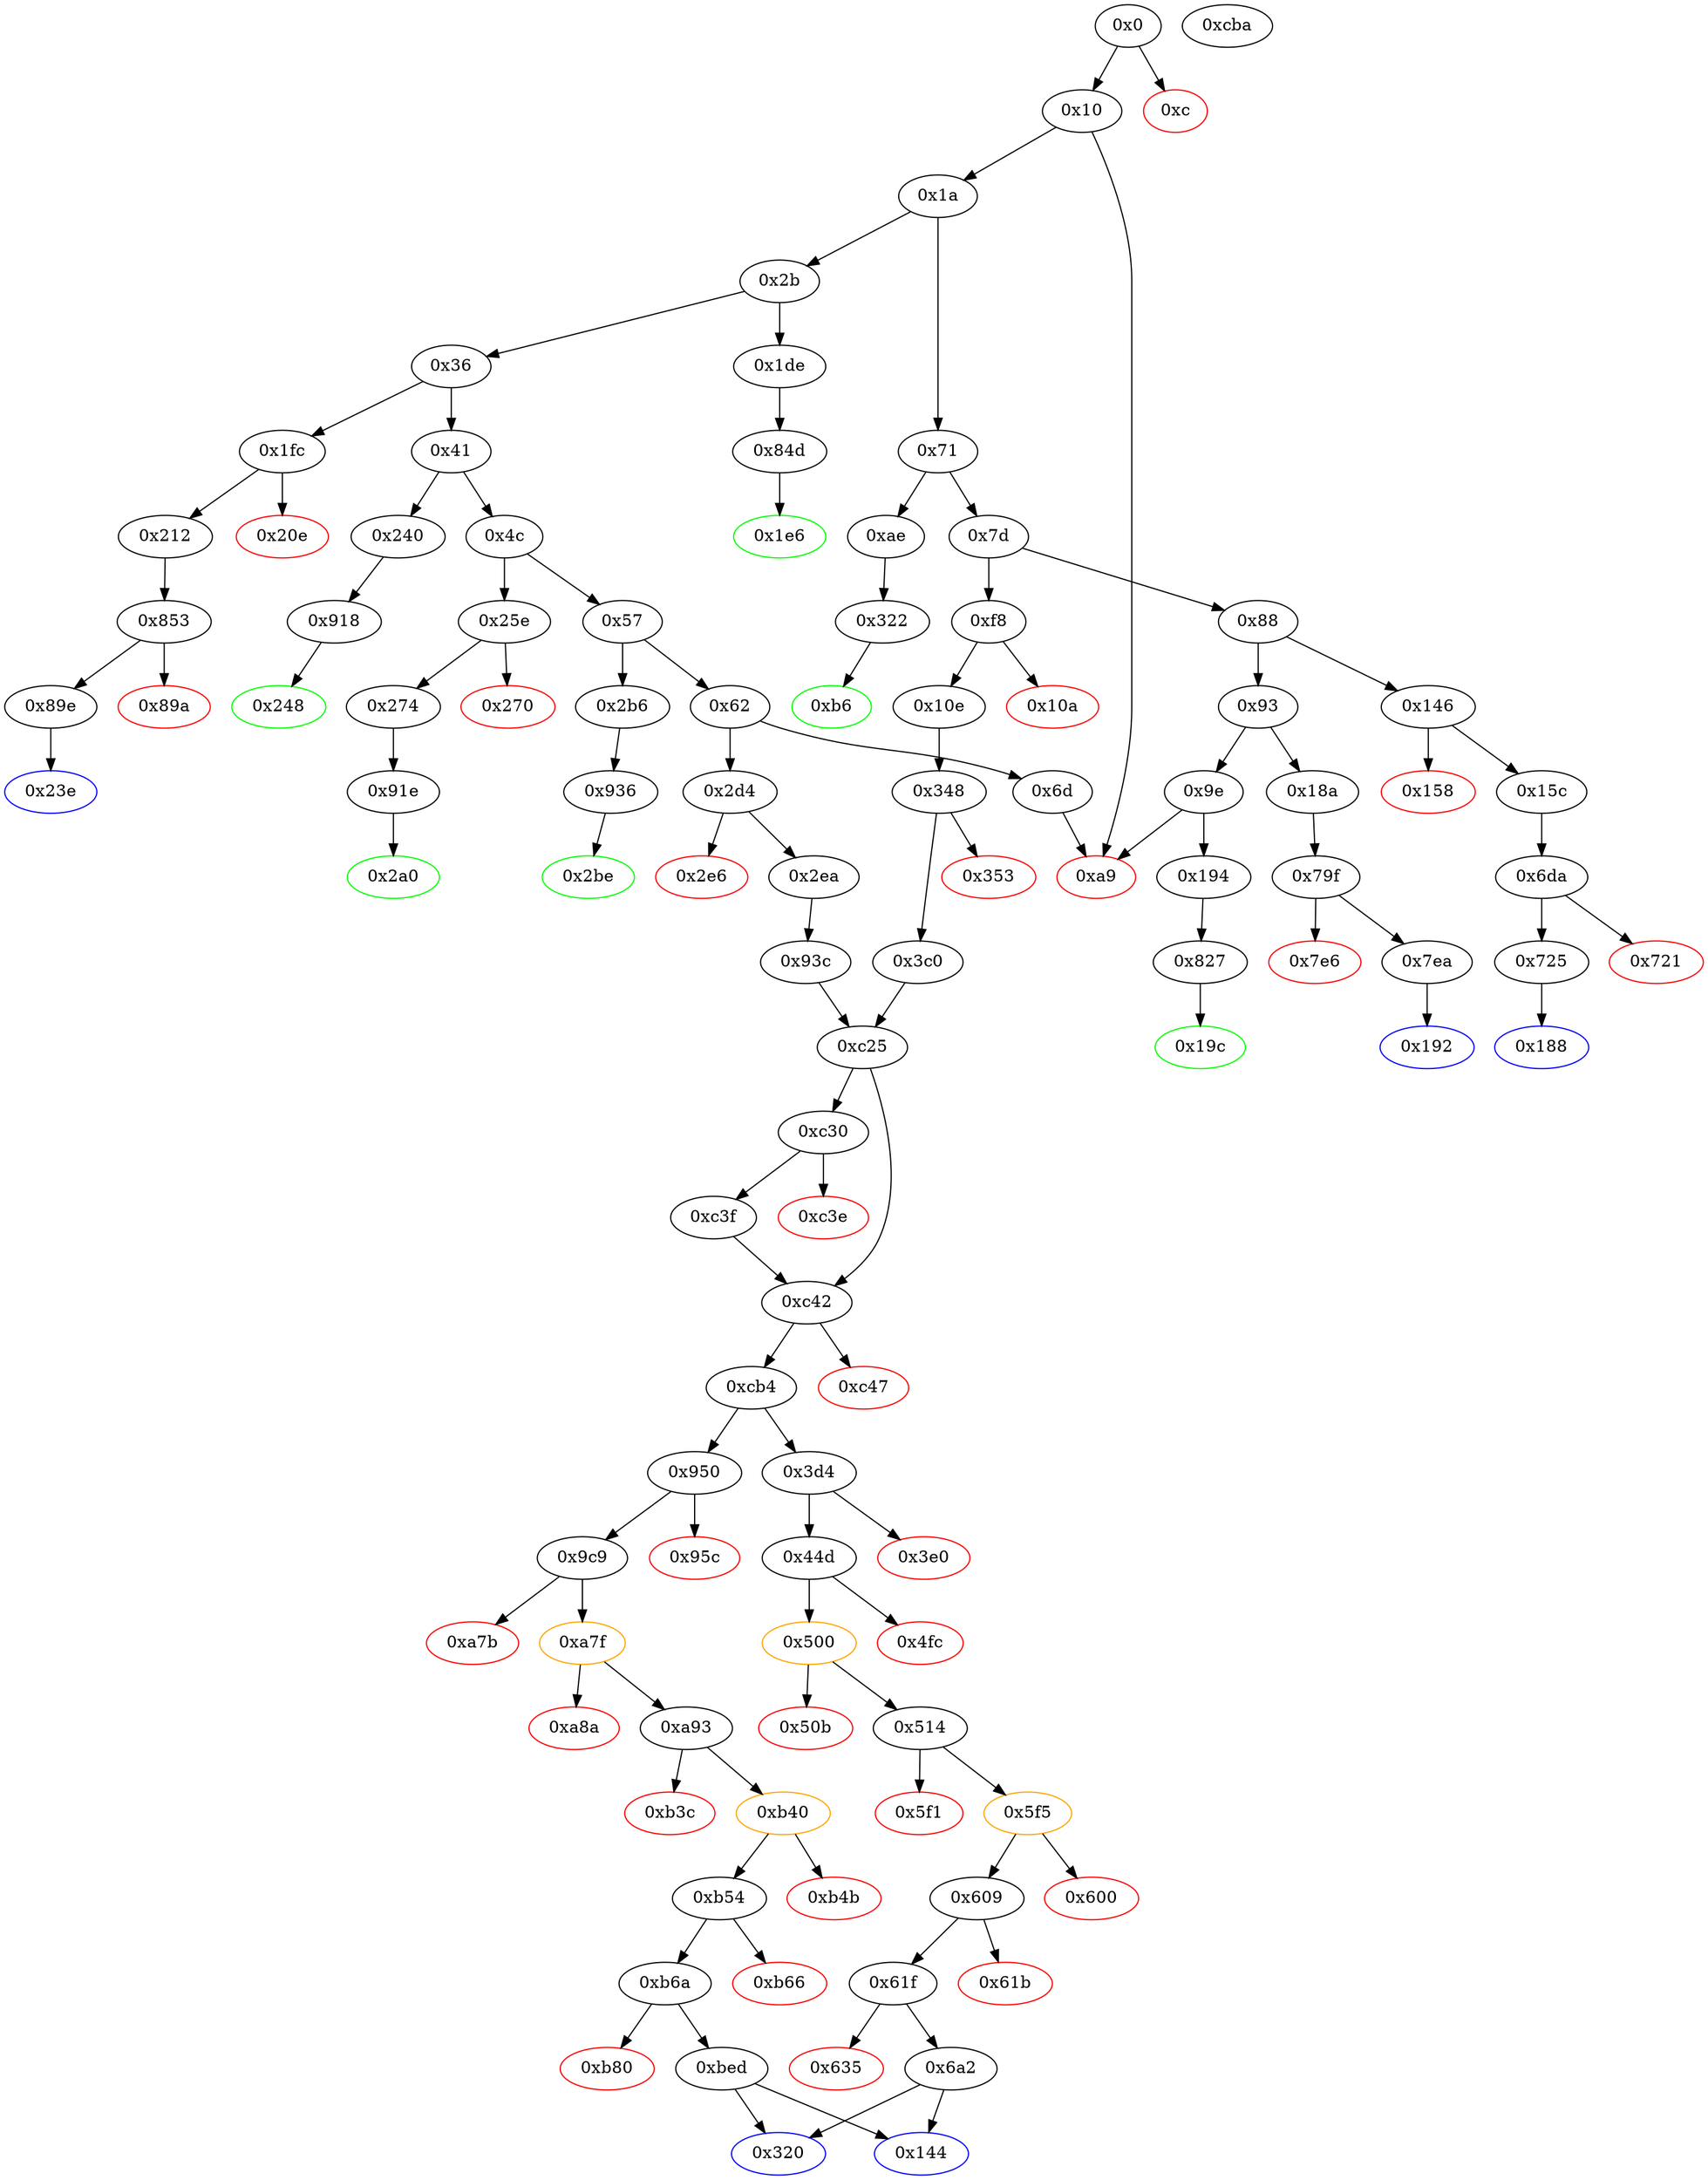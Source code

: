 strict digraph "" {
"0x609" [fillcolor=white, id="0x609", style=filled, tooltip="Block 0x609\n[0x609:0x61a]\n---\nPredecessors: [0x5f5]\nSuccessors: [0x61b, 0x61f]\n---\n0x609 JUMPDEST\n0x60a POP\n0x60b POP\n0x60c POP\n0x60d POP\n0x60e PUSH1 0x40\n0x610 MLOAD\n0x611 RETURNDATASIZE\n0x612 PUSH1 0x20\n0x614 DUP2\n0x615 LT\n0x616 ISZERO\n0x617 PUSH2 0x61f\n0x61a JUMPI\n---\n0x609: JUMPDEST \n0x60e: V364 = 0x40\n0x610: V365 = M[0x40]\n0x611: V366 = RETURNDATASIZE\n0x612: V367 = 0x20\n0x615: V368 = LT V366 0x20\n0x616: V369 = ISZERO V368\n0x617: V370 = 0x61f\n0x61a: JUMPI 0x61f V369\n---\nEntry stack: [V13, {0x144, 0x320}, S6, S5, S4, S3, 0x23b872dd, S1, V357]\nStack pops: 4\nStack additions: [V365, V366]\nExit stack: [V13, {0x144, 0x320}, S6, S5, S4, V365, V366]\n\nDef sites:\nV13: {0x1a.0x1f}\n{0x144, 0x320}: {0xf8.0xf9, 0x2d4.0x2d5}\nS6: {0x2ea.0x306, 0x10e.0x12a}\nS5: {0x2ea.0x310, 0x10e.0x134}\nS4: {0xc25_0x3c0.0xc26, 0xc30_0xc25_0x3c0.0xc35, 0xc30_0xc25_0x93c.0xc35, 0xc25_0x93c.0xc26}\nS3: {0x514_0xc3f_0xc25_0x3c0.0x551, 0x514_0xc25_0x93c.0x551, 0x514_0xc25_0x3c0.0x551, 0x514_0xc3f_0xc25_0x93c.0x551}\n0x23b872dd: {0x514_0xc25_0x3c0.0x552, 0x514_0xc3f_0xc25_0x93c.0x552, 0x514_0xc25_0x93c.0x552, 0x514_0xc3f_0xc25_0x3c0.0x552}\nS1: {0x514_0xc3f_0xc25_0x93c.0x5d6, 0x514_0xc25_0x93c.0x5d6, 0x514_0xc25_0x3c0.0x5d6, 0x514_0xc3f_0xc25_0x3c0.0x5d6}\nV357: {0x5f5.0x5f9}\n"];
"0x2ea" [fillcolor=white, id="0x2ea", style=filled, tooltip="Block 0x2ea\n[0x2ea:0x31f]\n---\nPredecessors: [0x2d4]\nSuccessors: [0x93c]\n---\n0x2ea JUMPDEST\n0x2eb DUP2\n0x2ec ADD\n0x2ed SWAP1\n0x2ee DUP1\n0x2ef DUP1\n0x2f0 CALLDATALOAD\n0x2f1 PUSH20 0xffffffffffffffffffffffffffffffffffffffff\n0x306 AND\n0x307 SWAP1\n0x308 PUSH1 0x20\n0x30a ADD\n0x30b SWAP1\n0x30c SWAP3\n0x30d SWAP2\n0x30e SWAP1\n0x30f DUP1\n0x310 CALLDATALOAD\n0x311 SWAP1\n0x312 PUSH1 0x20\n0x314 ADD\n0x315 SWAP1\n0x316 SWAP3\n0x317 SWAP2\n0x318 SWAP1\n0x319 POP\n0x31a POP\n0x31b POP\n0x31c PUSH2 0x93c\n0x31f JUMP\n---\n0x2ea: JUMPDEST \n0x2ec: V190 = ADD 0x4 V184\n0x2f0: V191 = CALLDATALOAD 0x4\n0x2f1: V192 = 0xffffffffffffffffffffffffffffffffffffffff\n0x306: V193 = AND 0xffffffffffffffffffffffffffffffffffffffff V191\n0x308: V194 = 0x20\n0x30a: V195 = ADD 0x20 0x4\n0x310: V196 = CALLDATALOAD 0x24\n0x312: V197 = 0x20\n0x314: V198 = ADD 0x20 0x24\n0x31c: V199 = 0x93c\n0x31f: JUMP 0x93c\n---\nEntry stack: [V13, 0x320, 0x4, V184]\nStack pops: 2\nStack additions: [V193, V196]\nExit stack: [V13, 0x320, V193, V196]\n\nDef sites:\nV13: {0x1a.0x1f}\n0x320: {0x2d4.0x2d5}\n0x4: {0x2d4.0x2d8}\nV184: {0x2d4.0x2dc}\n"];
"0xb6a" [fillcolor=white, id="0xb6a", style=filled, tooltip="Block 0xb6a\n[0xb6a:0xb7f]\n---\nPredecessors: [0xb54]\nSuccessors: [0xb80, 0xbed]\n---\n0xb6a JUMPDEST\n0xb6b DUP2\n0xb6c ADD\n0xb6d SWAP1\n0xb6e DUP1\n0xb6f DUP1\n0xb70 MLOAD\n0xb71 SWAP1\n0xb72 PUSH1 0x20\n0xb74 ADD\n0xb75 SWAP1\n0xb76 SWAP3\n0xb77 SWAP2\n0xb78 SWAP1\n0xb79 POP\n0xb7a POP\n0xb7b POP\n0xb7c PUSH2 0xbed\n0xb7f JUMPI\n---\n0xb6a: JUMPDEST \n0xb6c: V726 = ADD V719 V720\n0xb70: V727 = M[V719]\n0xb72: V728 = 0x20\n0xb74: V729 = ADD 0x20 V719\n0xb7c: V730 = 0xbed\n0xb7f: JUMPI 0xbed V727\n---\nEntry stack: [V13, {0x144, 0x320}, S4, S3, S2, V719, V720]\nStack pops: 2\nStack additions: []\nExit stack: [V13, {0x144, 0x320}, S4, S3, S2]\n\nDef sites:\nV13: {0x1a.0x1f}\n{0x144, 0x320}: {0xf8.0xf9, 0x2d4.0x2d5}\nS4: {0x2ea.0x306, 0x10e.0x12a}\nS3: {0x2ea.0x310, 0x10e.0x134}\nS2: {0xc25_0x93c.0xc26, 0xc30_0xc25_0x3c0.0xc35}\nV719: {0xb54.0xb5b}\nV720: {0xb54.0xb5c}\n"];
"0x146" [fillcolor=white, id="0x146", style=filled, tooltip="Block 0x146\n[0x146:0x157]\n---\nPredecessors: [0x88]\nSuccessors: [0x158, 0x15c]\n---\n0x146 JUMPDEST\n0x147 PUSH2 0x188\n0x14a PUSH1 0x4\n0x14c DUP1\n0x14d CALLDATASIZE\n0x14e SUB\n0x14f PUSH1 0x20\n0x151 DUP2\n0x152 LT\n0x153 ISZERO\n0x154 PUSH2 0x15c\n0x157 JUMPI\n---\n0x146: JUMPDEST \n0x147: V84 = 0x188\n0x14a: V85 = 0x4\n0x14d: V86 = CALLDATASIZE\n0x14e: V87 = SUB V86 0x4\n0x14f: V88 = 0x20\n0x152: V89 = LT V87 0x20\n0x153: V90 = ISZERO V89\n0x154: V91 = 0x15c\n0x157: JUMPI 0x15c V90\n---\nEntry stack: [V13]\nStack pops: 0\nStack additions: [0x188, 0x4, V87]\nExit stack: [V13, 0x188, 0x4, V87]\n\nDef sites:\nV13: {0x1a.0x1f}\n"];
"0x188" [color=blue, fillcolor=white, id="0x188", style=filled, tooltip="Block 0x188\n[0x188:0x189]\n---\nPredecessors: [0x725]\nSuccessors: []\n---\n0x188 JUMPDEST\n0x189 STOP\n---\n0x188: JUMPDEST \n0x189: STOP \n---\nEntry stack: [V13]\nStack pops: 0\nStack additions: []\nExit stack: [V13]\n\nDef sites:\nV13: {0x1a.0x1f}\n"];
"0x7d" [fillcolor=white, id="0x7d", style=filled, tooltip="Block 0x7d\n[0x7d:0x87]\n---\nPredecessors: [0x71]\nSuccessors: [0x88, 0xf8]\n---\n0x7d DUP1\n0x7e PUSH4 0x3b4da69f\n0x83 EQ\n0x84 PUSH2 0xf8\n0x87 JUMPI\n---\n0x7e: V39 = 0x3b4da69f\n0x83: V40 = EQ 0x3b4da69f V13\n0x84: V41 = 0xf8\n0x87: JUMPI 0xf8 V40\n---\nEntry stack: [V13]\nStack pops: 1\nStack additions: [S0]\nExit stack: [V13]\n\nDef sites:\nV13: {0x1a.0x1f}\n"];
"0x19c" [color=green, fillcolor=white, id="0x19c", style=filled, tooltip="Block 0x19c\n[0x19c:0x1dd]\n---\nPredecessors: [0x827]\nSuccessors: []\n---\n0x19c JUMPDEST\n0x19d PUSH1 0x40\n0x19f MLOAD\n0x1a0 DUP1\n0x1a1 DUP3\n0x1a2 PUSH20 0xffffffffffffffffffffffffffffffffffffffff\n0x1b7 AND\n0x1b8 PUSH20 0xffffffffffffffffffffffffffffffffffffffff\n0x1cd AND\n0x1ce DUP2\n0x1cf MSTORE\n0x1d0 PUSH1 0x20\n0x1d2 ADD\n0x1d3 SWAP2\n0x1d4 POP\n0x1d5 POP\n0x1d6 PUSH1 0x40\n0x1d8 MLOAD\n0x1d9 DUP1\n0x1da SWAP2\n0x1db SUB\n0x1dc SWAP1\n0x1dd RETURN\n---\n0x19c: JUMPDEST \n0x19d: V104 = 0x40\n0x19f: V105 = M[0x40]\n0x1a2: V106 = 0xffffffffffffffffffffffffffffffffffffffff\n0x1b7: V107 = AND 0xffffffffffffffffffffffffffffffffffffffff V521\n0x1b8: V108 = 0xffffffffffffffffffffffffffffffffffffffff\n0x1cd: V109 = AND 0xffffffffffffffffffffffffffffffffffffffff V107\n0x1cf: M[V105] = V109\n0x1d0: V110 = 0x20\n0x1d2: V111 = ADD 0x20 V105\n0x1d6: V112 = 0x40\n0x1d8: V113 = M[0x40]\n0x1db: V114 = SUB V111 V113\n0x1dd: RETURN V113 V114\n---\nEntry stack: [V13, 0x19c, V521]\nStack pops: 1\nStack additions: []\nExit stack: [V13, 0x19c]\n\nDef sites:\nV13: {0x1a.0x1f}\n0x19c: {0x194.0x195}\nV521: {0x827.0x84a}\n"];
"0x500" [color=orange, fillcolor=white, id="0x500", style=filled, tooltip="Block 0x500\n[0x500:0x50a]\n---\nPredecessors: [0x44d]\nSuccessors: [0x50b, 0x514]\n---\n0x500 JUMPDEST\n0x501 POP\n0x502 GAS\n0x503 CALL\n0x504 ISZERO\n0x505 DUP1\n0x506 ISZERO\n0x507 PUSH2 0x514\n0x50a JUMPI\n---\n0x500: JUMPDEST \n0x502: V301 = GAS\n0x503: V302 = CALL V301 V269 0x0 V293 V294 V293 0x0\n0x504: V303 = ISZERO V302\n0x506: V304 = ISZERO V303\n0x507: V305 = 0x514\n0x50a: JUMPI 0x514 V304\n---\nEntry stack: [V13, {0x144, 0x320}, S12, S11, S10, V269, 0x7cdd3fde, V290, 0x0, V293, V294, V293, 0x0, V269, V297]\nStack pops: 7\nStack additions: [V303]\nExit stack: [V13, {0x144, 0x320}, S12, S11, S10, V269, 0x7cdd3fde, V290, V303]\n\nDef sites:\nV13: {0x1a.0x1f}\n{0x144, 0x320}: {0xf8.0xf9, 0x2d4.0x2d5}\nS12: {0x2ea.0x306, 0x10e.0x12a}\nS11: {0x2ea.0x310, 0x10e.0x134}\nS10: {0xc25_0x3c0.0xc26, 0xc30_0xc25_0x3c0.0xc35, 0xc30_0xc25_0x93c.0xc35, 0xc25_0x93c.0xc26}\nV269: {0x44d.0x486}\n0x7cdd3fde: {0x44d.0x487}\nV290: {0x44d.0x4e1}\n0x0: {0x44d.0x4e7}\nV293: {0x44d.0x4eb}\nV294: {0x44d.0x4ee}\nV293: {0x44d.0x4eb}\n0x0: {0x44d.0x4f0}\nV269: {0x44d.0x486}\nV297: {0x44d.0x4f5}\n"];
"0x270" [color=red, fillcolor=white, id="0x270", style=filled, tooltip="Block 0x270\n[0x270:0x273]\n---\nPredecessors: [0x25e]\nSuccessors: []\n---\n0x270 PUSH1 0x0\n0x272 DUP1\n0x273 REVERT\n---\n0x270: V157 = 0x0\n0x273: REVERT 0x0 0x0\n---\nEntry stack: [V13, 0x2a0, 0x4, V152]\nStack pops: 0\nStack additions: []\nExit stack: [V13, 0x2a0, 0x4, V152]\n\nDef sites:\nV13: {0x1a.0x1f}\n0x2a0: {0x25e.0x25f}\n0x4: {0x25e.0x262}\nV152: {0x25e.0x266}\n"];
"0xa8a" [color=red, fillcolor=white, id="0xa8a", style=filled, tooltip="Block 0xa8a\n[0xa8a:0xa92]\n---\nPredecessors: [0xa7f]\nSuccessors: []\n---\n0xa8a RETURNDATASIZE\n0xa8b PUSH1 0x0\n0xa8d DUP1\n0xa8e RETURNDATACOPY\n0xa8f RETURNDATASIZE\n0xa90 PUSH1 0x0\n0xa92 REVERT\n---\n0xa8a: V668 = RETURNDATASIZE\n0xa8b: V669 = 0x0\n0xa8e: RETURNDATACOPY 0x0 0x0 V668\n0xa8f: V670 = RETURNDATASIZE\n0xa90: V671 = 0x0\n0xa92: REVERT 0x0 V670\n---\nEntry stack: [V13, {0x144, 0x320}, S6, S5, S4, S3, 0x7cdd3fde, S1, V665]\nStack pops: 0\nStack additions: []\nExit stack: [V13, {0x144, 0x320}, S6, S5, S4, S3, 0x7cdd3fde, S1, V665]\n\nDef sites:\nV13: {0x1a.0x1f}\n{0x144, 0x320}: {0xf8.0xf9, 0x2d4.0x2d5}\nS6: {0x2ea.0x306, 0x10e.0x12a}\nS5: {0x2ea.0x310, 0x10e.0x134}\nS4: {0xc25_0x93c.0xc26, 0xc30_0xc25_0x3c0.0xc35}\nS3: {0x9c9_0xcb4_0xc25.0xa02, 0x9c9_0xcb4_0xc3f.0xa02}\n0x7cdd3fde: {0x9c9_0xcb4_0xc25.0xa03, 0x9c9_0xcb4_0xc3f.0xa03}\nS1: {0x9c9_0xcb4_0xc3f.0xa60, 0x9c9_0xcb4_0xc25.0xa60}\nV665: {0xa7f.0xa83}\n"];
"0x23e" [color=blue, fillcolor=white, id="0x23e", style=filled, tooltip="Block 0x23e\n[0x23e:0x23f]\n---\nPredecessors: [0x89e]\nSuccessors: []\n---\n0x23e JUMPDEST\n0x23f STOP\n---\n0x23e: JUMPDEST \n0x23f: STOP \n---\nEntry stack: [V13]\nStack pops: 0\nStack additions: []\nExit stack: [V13]\n\nDef sites:\nV13: {0x1a.0x1f}\n"];
"0x1a" [fillcolor=white, id="0x1a", style=filled, tooltip="Block 0x1a\n[0x1a:0x2a]\n---\nPredecessors: [0x10]\nSuccessors: [0x2b, 0x71]\n---\n0x1a PUSH1 0x0\n0x1c CALLDATALOAD\n0x1d PUSH1 0xe0\n0x1f SHR\n0x20 DUP1\n0x21 PUSH4 0x957aa58c\n0x26 GT\n0x27 PUSH2 0x71\n0x2a JUMPI\n---\n0x1a: V10 = 0x0\n0x1c: V11 = CALLDATALOAD 0x0\n0x1d: V12 = 0xe0\n0x1f: V13 = SHR 0xe0 V11\n0x21: V14 = 0x957aa58c\n0x26: V15 = GT 0x957aa58c V13\n0x27: V16 = 0x71\n0x2a: JUMPI 0x71 V15\n---\nEntry stack: []\nStack pops: 0\nStack additions: [V13]\nExit stack: [V13]\n\nDef sites:\n"];
"0x6d" [fillcolor=white, id="0x6d", style=filled, tooltip="Block 0x6d\n[0x6d:0x70]\n---\nPredecessors: [0x62]\nSuccessors: [0xa9]\n---\n0x6d PUSH2 0xa9\n0x70 JUMP\n---\n0x6d: V35 = 0xa9\n0x70: JUMP 0xa9\n---\nEntry stack: [V13]\nStack pops: 0\nStack additions: []\nExit stack: [V13]\n\nDef sites:\nV13: {0x1a.0x1f}\n"];
"0x93c" [fillcolor=white, id="0x93c", style=filled, tooltip="Block 0x93c\n[0x93c:0x94f]\n---\nPredecessors: [0x2ea]\nSuccessors: [0xc25]\n---\n0x93c JUMPDEST\n0x93d PUSH1 0x0\n0x93f PUSH2 0x950\n0x942 DUP3\n0x943 PUSH1 0x4\n0x945 SLOAD\n0x946 PUSH1 0x12\n0x948 SUB\n0x949 PUSH1 0xa\n0x94b EXP\n0x94c PUSH2 0xc25\n0x94f JUMP\n---\n0x93c: JUMPDEST \n0x93d: V589 = 0x0\n0x93f: V590 = 0x950\n0x943: V591 = 0x4\n0x945: V592 = S[0x4]\n0x946: V593 = 0x12\n0x948: V594 = SUB 0x12 V592\n0x949: V595 = 0xa\n0x94b: V596 = EXP 0xa V594\n0x94c: V597 = 0xc25\n0x94f: JUMP 0xc25\n---\nEntry stack: [V13, 0x320, V193, V196]\nStack pops: 1\nStack additions: [S0, 0x0, 0x950, S0, V596]\nExit stack: [V13, 0x320, V193, V196, 0x0, 0x950, V196, V596]\n\nDef sites:\nV13: {0x1a.0x1f}\n0x320: {0x2d4.0x2d5}\nV193: {0x2ea.0x306}\nV196: {0x2ea.0x310}\n"];
"0x950" [fillcolor=white, id="0x950", style=filled, tooltip="Block 0x950\n[0x950:0x95b]\n---\nPredecessors: [0xcb4]\nSuccessors: [0x95c, 0x9c9]\n---\n0x950 JUMPDEST\n0x951 SWAP1\n0x952 POP\n0x953 PUSH1 0x0\n0x955 DUP2\n0x956 SLT\n0x957 ISZERO\n0x958 PUSH2 0x9c9\n0x95b JUMPI\n---\n0x950: JUMPDEST \n0x953: V598 = 0x0\n0x956: V599 = SLT S0 0x0\n0x957: V600 = ISZERO V599\n0x958: V601 = 0x9c9\n0x95b: JUMPI 0x9c9 V600\n---\nEntry stack: [V13, {0x144, 0x320}, S3, S2, 0x0, S0]\nStack pops: 2\nStack additions: [S0]\nExit stack: [V13, {0x144, 0x320}, S3, S2, S0]\n\nDef sites:\nV13: {0x1a.0x1f}\n{0x144, 0x320}: {0xf8.0xf9, 0x2d4.0x2d5}\nS3: {0x2ea.0x306, 0x10e.0x12a}\nS2: {0x2ea.0x310, 0x10e.0x134}\n0x0: {0x3c0.0x3c1, 0x93c.0x93d}\nS0: {0xc25_0x3c0.0xc26, 0xc30_0xc25_0x3c0.0xc35, 0xc30_0xc25_0x93c.0xc35, 0xc25_0x93c.0xc26}\n"];
"0xb66" [color=red, fillcolor=white, id="0xb66", style=filled, tooltip="Block 0xb66\n[0xb66:0xb69]\n---\nPredecessors: [0xb54]\nSuccessors: []\n---\n0xb66 PUSH1 0x0\n0xb68 DUP1\n0xb69 REVERT\n---\n0xb66: V725 = 0x0\n0xb69: REVERT 0x0 0x0\n---\nEntry stack: [V13, {0x144, 0x320}, S4, S3, S2, V719, V720]\nStack pops: 0\nStack additions: []\nExit stack: [V13, {0x144, 0x320}, S4, S3, S2, V719, V720]\n\nDef sites:\nV13: {0x1a.0x1f}\n{0x144, 0x320}: {0xf8.0xf9, 0x2d4.0x2d5}\nS4: {0x2ea.0x306, 0x10e.0x12a}\nS3: {0x2ea.0x310, 0x10e.0x134}\nS2: {0xc25_0x93c.0xc26, 0xc30_0xc25_0x3c0.0xc35}\nV719: {0xb54.0xb5b}\nV720: {0xb54.0xb5c}\n"];
"0x240" [fillcolor=white, id="0x240", style=filled, tooltip="Block 0x240\n[0x240:0x247]\n---\nPredecessors: [0x41]\nSuccessors: [0x918]\n---\n0x240 JUMPDEST\n0x241 PUSH2 0x248\n0x244 PUSH2 0x918\n0x247 JUMP\n---\n0x240: JUMPDEST \n0x241: V140 = 0x248\n0x244: V141 = 0x918\n0x247: JUMP 0x918\n---\nEntry stack: [V13]\nStack pops: 0\nStack additions: [0x248]\nExit stack: [V13, 0x248]\n\nDef sites:\nV13: {0x1a.0x1f}\n"];
"0xcb4" [fillcolor=white, id="0xcb4", style=filled, tooltip="Block 0xcb4\n[0xcb4:0xcb9]\n---\nPredecessors: [0xc42]\nSuccessors: [0x3d4, 0x950]\n---\n0xcb4 JUMPDEST\n0xcb5 SWAP3\n0xcb6 SWAP2\n0xcb7 POP\n0xcb8 POP\n0xcb9 JUMP\n---\n0xcb4: JUMPDEST \n0xcb9: JUMP {0x3d4, 0x950}\n---\nEntry stack: [V13, {0x144, 0x320}, S6, S5, 0x0, {0x3d4, 0x950}, S2, S1, S0]\nStack pops: 4\nStack additions: [S0]\nExit stack: [V13, {0x144, 0x320}, S6, S5, 0x0, S0]\n\nDef sites:\nV13: {0x1a.0x1f}\n{0x144, 0x320}: {0xf8.0xf9, 0x2d4.0x2d5}\nS6: {0x2ea.0x306, 0x10e.0x12a}\nS5: {0x2ea.0x310, 0x10e.0x134}\n0x0: {0x3c0.0x3c1, 0x93c.0x93d}\n{0x3d4, 0x950}: {0x3c0.0x3c3, 0x93c.0x93f}\nS2: {0x2ea.0x310, 0x10e.0x134}\nS1: {0x3c0.0x3cf, 0x93c.0x94b}\nS0: {0xc25_0x3c0.0xc26, 0xc30_0xc25_0x3c0.0xc35, 0xc30_0xc25_0x93c.0xc35, 0xc25_0x93c.0xc26}\n"];
"0x71" [fillcolor=white, id="0x71", style=filled, tooltip="Block 0x71\n[0x71:0x7c]\n---\nPredecessors: [0x1a]\nSuccessors: [0x7d, 0xae]\n---\n0x71 JUMPDEST\n0x72 DUP1\n0x73 PUSH4 0x36569e77\n0x78 EQ\n0x79 PUSH2 0xae\n0x7c JUMPI\n---\n0x71: JUMPDEST \n0x73: V36 = 0x36569e77\n0x78: V37 = EQ 0x36569e77 V13\n0x79: V38 = 0xae\n0x7c: JUMPI 0xae V37\n---\nEntry stack: [V13]\nStack pops: 1\nStack additions: [S0]\nExit stack: [V13]\n\nDef sites:\nV13: {0x1a.0x1f}\n"];
"0x274" [fillcolor=white, id="0x274", style=filled, tooltip="Block 0x274\n[0x274:0x29f]\n---\nPredecessors: [0x25e]\nSuccessors: [0x91e]\n---\n0x274 JUMPDEST\n0x275 DUP2\n0x276 ADD\n0x277 SWAP1\n0x278 DUP1\n0x279 DUP1\n0x27a CALLDATALOAD\n0x27b PUSH20 0xffffffffffffffffffffffffffffffffffffffff\n0x290 AND\n0x291 SWAP1\n0x292 PUSH1 0x20\n0x294 ADD\n0x295 SWAP1\n0x296 SWAP3\n0x297 SWAP2\n0x298 SWAP1\n0x299 POP\n0x29a POP\n0x29b POP\n0x29c PUSH2 0x91e\n0x29f JUMP\n---\n0x274: JUMPDEST \n0x276: V158 = ADD 0x4 V152\n0x27a: V159 = CALLDATALOAD 0x4\n0x27b: V160 = 0xffffffffffffffffffffffffffffffffffffffff\n0x290: V161 = AND 0xffffffffffffffffffffffffffffffffffffffff V159\n0x292: V162 = 0x20\n0x294: V163 = ADD 0x20 0x4\n0x29c: V164 = 0x91e\n0x29f: JUMP 0x91e\n---\nEntry stack: [V13, 0x2a0, 0x4, V152]\nStack pops: 2\nStack additions: [V161]\nExit stack: [V13, 0x2a0, V161]\n\nDef sites:\nV13: {0x1a.0x1f}\n0x2a0: {0x25e.0x25f}\n0x4: {0x25e.0x262}\nV152: {0x25e.0x266}\n"];
"0x88" [fillcolor=white, id="0x88", style=filled, tooltip="Block 0x88\n[0x88:0x92]\n---\nPredecessors: [0x7d]\nSuccessors: [0x93, 0x146]\n---\n0x88 DUP1\n0x89 PUSH4 0x65fae35e\n0x8e EQ\n0x8f PUSH2 0x146\n0x92 JUMPI\n---\n0x89: V42 = 0x65fae35e\n0x8e: V43 = EQ 0x65fae35e V13\n0x8f: V44 = 0x146\n0x92: JUMPI 0x146 V43\n---\nEntry stack: [V13]\nStack pops: 1\nStack additions: [S0]\nExit stack: [V13]\n\nDef sites:\nV13: {0x1a.0x1f}\n"];
"0x50b" [color=red, fillcolor=white, id="0x50b", style=filled, tooltip="Block 0x50b\n[0x50b:0x513]\n---\nPredecessors: [0x500]\nSuccessors: []\n---\n0x50b RETURNDATASIZE\n0x50c PUSH1 0x0\n0x50e DUP1\n0x50f RETURNDATACOPY\n0x510 RETURNDATASIZE\n0x511 PUSH1 0x0\n0x513 REVERT\n---\n0x50b: V306 = RETURNDATASIZE\n0x50c: V307 = 0x0\n0x50f: RETURNDATACOPY 0x0 0x0 V306\n0x510: V308 = RETURNDATASIZE\n0x511: V309 = 0x0\n0x513: REVERT 0x0 V308\n---\nEntry stack: [V13, {0x144, 0x320}, S6, S5, S4, S3, 0x7cdd3fde, S1, V303]\nStack pops: 0\nStack additions: []\nExit stack: [V13, {0x144, 0x320}, S6, S5, S4, S3, 0x7cdd3fde, S1, V303]\n\nDef sites:\nV13: {0x1a.0x1f}\n{0x144, 0x320}: {0xf8.0xf9, 0x2d4.0x2d5}\nS6: {0x2ea.0x306, 0x10e.0x12a}\nS5: {0x2ea.0x310, 0x10e.0x134}\nS4: {0xc25_0x3c0.0xc26, 0xc30_0xc25_0x3c0.0xc35, 0xc30_0xc25_0x93c.0xc35, 0xc25_0x93c.0xc26}\nS3: {0x44d_0xc25_0x3c0.0x486, 0x44d_0xc3f_0xc25_0x3c0.0x486, 0x44d_0xc3f_0xc25_0x93c.0x486, 0x44d_0xc25_0x93c.0x486}\n0x7cdd3fde: {0x44d_0xc25_0x93c.0x487, 0x44d_0xc25_0x3c0.0x487, 0x44d_0xc3f_0xc25_0x93c.0x487, 0x44d_0xc3f_0xc25_0x3c0.0x487}\nS1: {0x44d_0xc3f_0xc25_0x93c.0x4e1, 0x44d_0xc25_0x93c.0x4e1, 0x44d_0xc3f_0xc25_0x3c0.0x4e1, 0x44d_0xc25_0x3c0.0x4e1}\nV303: {0x500.0x504}\n"];
"0x79f" [fillcolor=white, id="0x79f", style=filled, tooltip="Block 0x79f\n[0x79f:0x7e5]\n---\nPredecessors: [0x18a]\nSuccessors: [0x7e6, 0x7ea]\n---\n0x79f JUMPDEST\n0x7a0 PUSH1 0x1\n0x7a2 PUSH1 0x0\n0x7a4 DUP1\n0x7a5 CALLER\n0x7a6 PUSH20 0xffffffffffffffffffffffffffffffffffffffff\n0x7bb AND\n0x7bc PUSH20 0xffffffffffffffffffffffffffffffffffffffff\n0x7d1 AND\n0x7d2 DUP2\n0x7d3 MSTORE\n0x7d4 PUSH1 0x20\n0x7d6 ADD\n0x7d7 SWAP1\n0x7d8 DUP2\n0x7d9 MSTORE\n0x7da PUSH1 0x20\n0x7dc ADD\n0x7dd PUSH1 0x0\n0x7df SHA3\n0x7e0 SLOAD\n0x7e1 EQ\n0x7e2 PUSH2 0x7ea\n0x7e5 JUMPI\n---\n0x79f: JUMPDEST \n0x7a0: V471 = 0x1\n0x7a2: V472 = 0x0\n0x7a5: V473 = CALLER\n0x7a6: V474 = 0xffffffffffffffffffffffffffffffffffffffff\n0x7bb: V475 = AND 0xffffffffffffffffffffffffffffffffffffffff V473\n0x7bc: V476 = 0xffffffffffffffffffffffffffffffffffffffff\n0x7d1: V477 = AND 0xffffffffffffffffffffffffffffffffffffffff V475\n0x7d3: M[0x0] = V477\n0x7d4: V478 = 0x20\n0x7d6: V479 = ADD 0x20 0x0\n0x7d9: M[0x20] = 0x0\n0x7da: V480 = 0x20\n0x7dc: V481 = ADD 0x20 0x20\n0x7dd: V482 = 0x0\n0x7df: V483 = SHA3 0x0 0x40\n0x7e0: V484 = S[V483]\n0x7e1: V485 = EQ V484 0x1\n0x7e2: V486 = 0x7ea\n0x7e5: JUMPI 0x7ea V485\n---\nEntry stack: [V13, 0x192]\nStack pops: 0\nStack additions: []\nExit stack: [V13, 0x192]\n\nDef sites:\nV13: {0x1a.0x1f}\n0x192: {0x18a.0x18b}\n"];
"0x4fc" [color=red, fillcolor=white, id="0x4fc", style=filled, tooltip="Block 0x4fc\n[0x4fc:0x4ff]\n---\nPredecessors: [0x44d]\nSuccessors: []\n---\n0x4fc PUSH1 0x0\n0x4fe DUP1\n0x4ff REVERT\n---\n0x4fc: V300 = 0x0\n0x4ff: REVERT 0x0 0x0\n---\nEntry stack: [V13, {0x144, 0x320}, S12, S11, S10, V269, 0x7cdd3fde, V290, 0x0, V293, V294, V293, 0x0, V269, V297]\nStack pops: 0\nStack additions: []\nExit stack: [V13, {0x144, 0x320}, S12, S11, S10, V269, 0x7cdd3fde, V290, 0x0, V293, V294, V293, 0x0, V269, V297]\n\nDef sites:\nV13: {0x1a.0x1f}\n{0x144, 0x320}: {0xf8.0xf9, 0x2d4.0x2d5}\nS12: {0x2ea.0x306, 0x10e.0x12a}\nS11: {0x2ea.0x310, 0x10e.0x134}\nS10: {0xc25_0x3c0.0xc26, 0xc30_0xc25_0x3c0.0xc35, 0xc30_0xc25_0x93c.0xc35, 0xc25_0x93c.0xc26}\nV269: {0x44d.0x486}\n0x7cdd3fde: {0x44d.0x487}\nV290: {0x44d.0x4e1}\n0x0: {0x44d.0x4e7}\nV293: {0x44d.0x4eb}\nV294: {0x44d.0x4ee}\nV293: {0x44d.0x4eb}\n0x0: {0x44d.0x4f0}\nV269: {0x44d.0x486}\nV297: {0x44d.0x4f5}\n"];
"0xc3e" [color=red, fillcolor=white, id="0xc3e", style=filled, tooltip="Block 0xc3e\n[0xc3e:0xc3e]\n---\nPredecessors: [0xc30]\nSuccessors: []\n---\n0xc3e INVALID\n---\n0xc3e: INVALID \n---\nEntry stack: [V13, {0x144, 0x320}, S9, S8, 0x0, {0x3d4, 0x950}, S5, S4, V775, S2, S1, V775]\nStack pops: 0\nStack additions: []\nExit stack: [V13, {0x144, 0x320}, S9, S8, 0x0, {0x3d4, 0x950}, S5, S4, V775, S2, S1, V775]\n\nDef sites:\nV13: {0x1a.0x1f}\n{0x144, 0x320}: {0xf8.0xf9, 0x2d4.0x2d5}\nS9: {0x2ea.0x306, 0x10e.0x12a}\nS8: {0x2ea.0x310, 0x10e.0x134}\n0x0: {0x3c0.0x3c1, 0x93c.0x93d}\n{0x3d4, 0x950}: {0x3c0.0x3c3, 0x93c.0x93f}\nS5: {0x2ea.0x310, 0x10e.0x134}\nS4: {0x3c0.0x3cf, 0x93c.0x94b}\nV775: {0xc30.0xc35}\nS2: {0x2ea.0x310, 0x10e.0x134}\nS1: {0x3c0.0x3cf, 0x93c.0x94b}\nV775: {0xc30.0xc35}\n"];
"0xc3f" [fillcolor=white, id="0xc3f", style=filled, tooltip="Block 0xc3f\n[0xc3f:0xc41]\n---\nPredecessors: [0xc30]\nSuccessors: [0xc42]\n---\n0xc3f JUMPDEST\n0xc40 DIV\n0xc41 EQ\n---\n0xc3f: JUMPDEST \n0xc40: V777 = DIV V775 S1\n0xc41: V778 = EQ V777 S2\n---\nEntry stack: [V13, {0x144, 0x320}, S9, S8, 0x0, {0x3d4, 0x950}, S5, S4, V775, S2, S1, V775]\nStack pops: 3\nStack additions: [V778]\nExit stack: [V13, {0x144, 0x320}, S9, S8, 0x0, {0x3d4, 0x950}, S5, S4, V775, V778]\n\nDef sites:\nV13: {0x1a.0x1f}\n{0x144, 0x320}: {0xf8.0xf9, 0x2d4.0x2d5}\nS9: {0x2ea.0x306, 0x10e.0x12a}\nS8: {0x2ea.0x310, 0x10e.0x134}\n0x0: {0x3c0.0x3c1, 0x93c.0x93d}\n{0x3d4, 0x950}: {0x3c0.0x3c3, 0x93c.0x93f}\nS5: {0x2ea.0x310, 0x10e.0x134}\nS4: {0x3c0.0x3cf, 0x93c.0x94b}\nV775: {0xc30.0xc35}\nS2: {0x2ea.0x310, 0x10e.0x134}\nS1: {0x3c0.0x3cf, 0x93c.0x94b}\nV775: {0xc30.0xc35}\n"];
"0x248" [color=green, fillcolor=white, id="0x248", style=filled, tooltip="Block 0x248\n[0x248:0x25d]\n---\nPredecessors: [0x918]\nSuccessors: []\n---\n0x248 JUMPDEST\n0x249 PUSH1 0x40\n0x24b MLOAD\n0x24c DUP1\n0x24d DUP3\n0x24e DUP2\n0x24f MSTORE\n0x250 PUSH1 0x20\n0x252 ADD\n0x253 SWAP2\n0x254 POP\n0x255 POP\n0x256 PUSH1 0x40\n0x258 MLOAD\n0x259 DUP1\n0x25a SWAP2\n0x25b SUB\n0x25c SWAP1\n0x25d RETURN\n---\n0x248: JUMPDEST \n0x249: V142 = 0x40\n0x24b: V143 = M[0x40]\n0x24f: M[V143] = V578\n0x250: V144 = 0x20\n0x252: V145 = ADD 0x20 V143\n0x256: V146 = 0x40\n0x258: V147 = M[0x40]\n0x25b: V148 = SUB V145 V147\n0x25d: RETURN V147 V148\n---\nEntry stack: [V13, 0x248, V578]\nStack pops: 1\nStack additions: []\nExit stack: [V13, 0x248]\n\nDef sites:\nV13: {0x1a.0x1f}\n0x248: {0x240.0x241}\nV578: {0x918.0x91b}\n"];
"0x2be" [color=green, fillcolor=white, id="0x2be", style=filled, tooltip="Block 0x2be\n[0x2be:0x2d3]\n---\nPredecessors: [0x936]\nSuccessors: []\n---\n0x2be JUMPDEST\n0x2bf PUSH1 0x40\n0x2c1 MLOAD\n0x2c2 DUP1\n0x2c3 DUP3\n0x2c4 DUP2\n0x2c5 MSTORE\n0x2c6 PUSH1 0x20\n0x2c8 ADD\n0x2c9 SWAP2\n0x2ca POP\n0x2cb POP\n0x2cc PUSH1 0x40\n0x2ce MLOAD\n0x2cf DUP1\n0x2d0 SWAP2\n0x2d1 SUB\n0x2d2 SWAP1\n0x2d3 RETURN\n---\n0x2be: JUMPDEST \n0x2bf: V174 = 0x40\n0x2c1: V175 = M[0x40]\n0x2c5: M[V175] = V588\n0x2c6: V176 = 0x20\n0x2c8: V177 = ADD 0x20 V175\n0x2cc: V178 = 0x40\n0x2ce: V179 = M[0x40]\n0x2d1: V180 = SUB V177 V179\n0x2d3: RETURN V179 V180\n---\nEntry stack: [V13, 0x2be, V588]\nStack pops: 1\nStack additions: []\nExit stack: [V13, 0x2be]\n\nDef sites:\nV13: {0x1a.0x1f}\n0x2be: {0x2b6.0x2b7}\nV588: {0x936.0x939}\n"];
"0x10" [fillcolor=white, id="0x10", style=filled, tooltip="Block 0x10\n[0x10:0x19]\n---\nPredecessors: [0x0]\nSuccessors: [0x1a, 0xa9]\n---\n0x10 JUMPDEST\n0x11 POP\n0x12 PUSH1 0x4\n0x14 CALLDATASIZE\n0x15 LT\n0x16 PUSH2 0xa9\n0x19 JUMPI\n---\n0x10: JUMPDEST \n0x12: V6 = 0x4\n0x14: V7 = CALLDATASIZE\n0x15: V8 = LT V7 0x4\n0x16: V9 = 0xa9\n0x19: JUMPI 0xa9 V8\n---\nEntry stack: [V2]\nStack pops: 1\nStack additions: []\nExit stack: []\n\nDef sites:\nV2: {0x0.0x5}\n"];
"0xb6" [color=green, fillcolor=white, id="0xb6", style=filled, tooltip="Block 0xb6\n[0xb6:0xf7]\n---\nPredecessors: [0x322]\nSuccessors: []\n---\n0xb6 JUMPDEST\n0xb7 PUSH1 0x40\n0xb9 MLOAD\n0xba DUP1\n0xbb DUP3\n0xbc PUSH20 0xffffffffffffffffffffffffffffffffffffffff\n0xd1 AND\n0xd2 PUSH20 0xffffffffffffffffffffffffffffffffffffffff\n0xe7 AND\n0xe8 DUP2\n0xe9 MSTORE\n0xea PUSH1 0x20\n0xec ADD\n0xed SWAP2\n0xee POP\n0xef POP\n0xf0 PUSH1 0x40\n0xf2 MLOAD\n0xf3 DUP1\n0xf4 SWAP2\n0xf5 SUB\n0xf6 SWAP1\n0xf7 RETURN\n---\n0xb6: JUMPDEST \n0xb7: V54 = 0x40\n0xb9: V55 = M[0x40]\n0xbc: V56 = 0xffffffffffffffffffffffffffffffffffffffff\n0xd1: V57 = AND 0xffffffffffffffffffffffffffffffffffffffff V207\n0xd2: V58 = 0xffffffffffffffffffffffffffffffffffffffff\n0xe7: V59 = AND 0xffffffffffffffffffffffffffffffffffffffff V57\n0xe9: M[V55] = V59\n0xea: V60 = 0x20\n0xec: V61 = ADD 0x20 V55\n0xf0: V62 = 0x40\n0xf2: V63 = M[0x40]\n0xf5: V64 = SUB V61 V63\n0xf7: RETURN V63 V64\n---\nEntry stack: [V13, 0xb6, V207]\nStack pops: 1\nStack additions: []\nExit stack: [V13, 0xb6]\n\nDef sites:\nV13: {0x1a.0x1f}\n0xb6: {0xae.0xaf}\nV207: {0x322.0x345}\n"];
"0x91e" [fillcolor=white, id="0x91e", style=filled, tooltip="Block 0x91e\n[0x91e:0x935]\n---\nPredecessors: [0x274]\nSuccessors: [0x2a0]\n---\n0x91e JUMPDEST\n0x91f PUSH1 0x0\n0x921 PUSH1 0x20\n0x923 MSTORE\n0x924 DUP1\n0x925 PUSH1 0x0\n0x927 MSTORE\n0x928 PUSH1 0x40\n0x92a PUSH1 0x0\n0x92c SHA3\n0x92d PUSH1 0x0\n0x92f SWAP2\n0x930 POP\n0x931 SWAP1\n0x932 POP\n0x933 SLOAD\n0x934 DUP2\n0x935 JUMP\n---\n0x91e: JUMPDEST \n0x91f: V579 = 0x0\n0x921: V580 = 0x20\n0x923: M[0x20] = 0x0\n0x925: V581 = 0x0\n0x927: M[0x0] = V161\n0x928: V582 = 0x40\n0x92a: V583 = 0x0\n0x92c: V584 = SHA3 0x0 0x40\n0x92d: V585 = 0x0\n0x933: V586 = S[V584]\n0x935: JUMP 0x2a0\n---\nEntry stack: [V13, 0x2a0, V161]\nStack pops: 2\nStack additions: [S1, V586]\nExit stack: [V13, 0x2a0, V586]\n\nDef sites:\nV13: {0x1a.0x1f}\n0x2a0: {0x25e.0x25f}\nV161: {0x274.0x290}\n"];
"0x36" [fillcolor=white, id="0x36", style=filled, tooltip="Block 0x36\n[0x36:0x40]\n---\nPredecessors: [0x2b]\nSuccessors: [0x41, 0x1fc]\n---\n0x36 DUP1\n0x37 PUSH4 0x9c52a7f1\n0x3c EQ\n0x3d PUSH2 0x1fc\n0x40 JUMPI\n---\n0x37: V20 = 0x9c52a7f1\n0x3c: V21 = EQ 0x9c52a7f1 V13\n0x3d: V22 = 0x1fc\n0x40: JUMPI 0x1fc V21\n---\nEntry stack: [V13]\nStack pops: 1\nStack additions: [S0]\nExit stack: [V13]\n\nDef sites:\nV13: {0x1a.0x1f}\n"];
"0xa9" [color=red, fillcolor=white, id="0xa9", style=filled, tooltip="Block 0xa9\n[0xa9:0xad]\n---\nPredecessors: [0x10, 0x6d, 0x9e]\nSuccessors: []\n---\n0xa9 JUMPDEST\n0xaa PUSH1 0x0\n0xac DUP1\n0xad REVERT\n---\n0xa9: JUMPDEST \n0xaa: V51 = 0x0\n0xad: REVERT 0x0 0x0\n---\nEntry stack: [V13]\nStack pops: 0\nStack additions: []\nExit stack: [V13]\n\nDef sites:\nV13: {0x1a.0x1f}\n"];
"0x1fc" [fillcolor=white, id="0x1fc", style=filled, tooltip="Block 0x1fc\n[0x1fc:0x20d]\n---\nPredecessors: [0x36]\nSuccessors: [0x20e, 0x212]\n---\n0x1fc JUMPDEST\n0x1fd PUSH2 0x23e\n0x200 PUSH1 0x4\n0x202 DUP1\n0x203 CALLDATASIZE\n0x204 SUB\n0x205 PUSH1 0x20\n0x207 DUP2\n0x208 LT\n0x209 ISZERO\n0x20a PUSH2 0x212\n0x20d JUMPI\n---\n0x1fc: JUMPDEST \n0x1fd: V124 = 0x23e\n0x200: V125 = 0x4\n0x203: V126 = CALLDATASIZE\n0x204: V127 = SUB V126 0x4\n0x205: V128 = 0x20\n0x208: V129 = LT V127 0x20\n0x209: V130 = ISZERO V129\n0x20a: V131 = 0x212\n0x20d: JUMPI 0x212 V130\n---\nEntry stack: [V13]\nStack pops: 0\nStack additions: [0x23e, 0x4, V127]\nExit stack: [V13, 0x23e, 0x4, V127]\n\nDef sites:\nV13: {0x1a.0x1f}\n"];
"0x1de" [fillcolor=white, id="0x1de", style=filled, tooltip="Block 0x1de\n[0x1de:0x1e5]\n---\nPredecessors: [0x2b]\nSuccessors: [0x84d]\n---\n0x1de JUMPDEST\n0x1df PUSH2 0x1e6\n0x1e2 PUSH2 0x84d\n0x1e5 JUMP\n---\n0x1de: JUMPDEST \n0x1df: V115 = 0x1e6\n0x1e2: V116 = 0x84d\n0x1e5: JUMP 0x84d\n---\nEntry stack: [V13]\nStack pops: 0\nStack additions: [0x1e6]\nExit stack: [V13, 0x1e6]\n\nDef sites:\nV13: {0x1a.0x1f}\n"];
"0x853" [fillcolor=white, id="0x853", style=filled, tooltip="Block 0x853\n[0x853:0x899]\n---\nPredecessors: [0x212]\nSuccessors: [0x89a, 0x89e]\n---\n0x853 JUMPDEST\n0x854 PUSH1 0x1\n0x856 PUSH1 0x0\n0x858 DUP1\n0x859 CALLER\n0x85a PUSH20 0xffffffffffffffffffffffffffffffffffffffff\n0x86f AND\n0x870 PUSH20 0xffffffffffffffffffffffffffffffffffffffff\n0x885 AND\n0x886 DUP2\n0x887 MSTORE\n0x888 PUSH1 0x20\n0x88a ADD\n0x88b SWAP1\n0x88c DUP2\n0x88d MSTORE\n0x88e PUSH1 0x20\n0x890 ADD\n0x891 PUSH1 0x0\n0x893 SHA3\n0x894 SLOAD\n0x895 EQ\n0x896 PUSH2 0x89e\n0x899 JUMPI\n---\n0x853: JUMPDEST \n0x854: V524 = 0x1\n0x856: V525 = 0x0\n0x859: V526 = CALLER\n0x85a: V527 = 0xffffffffffffffffffffffffffffffffffffffff\n0x86f: V528 = AND 0xffffffffffffffffffffffffffffffffffffffff V526\n0x870: V529 = 0xffffffffffffffffffffffffffffffffffffffff\n0x885: V530 = AND 0xffffffffffffffffffffffffffffffffffffffff V528\n0x887: M[0x0] = V530\n0x888: V531 = 0x20\n0x88a: V532 = ADD 0x20 0x0\n0x88d: M[0x20] = 0x0\n0x88e: V533 = 0x20\n0x890: V534 = ADD 0x20 0x20\n0x891: V535 = 0x0\n0x893: V536 = SHA3 0x0 0x40\n0x894: V537 = S[V536]\n0x895: V538 = EQ V537 0x1\n0x896: V539 = 0x89e\n0x899: JUMPI 0x89e V538\n---\nEntry stack: [V13, 0x23e, V136]\nStack pops: 0\nStack additions: []\nExit stack: [V13, 0x23e, V136]\n\nDef sites:\nV13: {0x1a.0x1f}\n0x23e: {0x1fc.0x1fd}\nV136: {0x212.0x22e}\n"];
"0x9c9" [fillcolor=white, id="0x9c9", style=filled, tooltip="Block 0x9c9\n[0x9c9:0xa7a]\n---\nPredecessors: [0x950]\nSuccessors: [0xa7b, 0xa7f]\n---\n0x9c9 JUMPDEST\n0x9ca PUSH1 0x1\n0x9cc PUSH1 0x0\n0x9ce SWAP1\n0x9cf SLOAD\n0x9d0 SWAP1\n0x9d1 PUSH2 0x100\n0x9d4 EXP\n0x9d5 SWAP1\n0x9d6 DIV\n0x9d7 PUSH20 0xffffffffffffffffffffffffffffffffffffffff\n0x9ec AND\n0x9ed PUSH20 0xffffffffffffffffffffffffffffffffffffffff\n0xa02 AND\n0xa03 PUSH4 0x7cdd3fde\n0xa08 PUSH1 0x2\n0xa0a SLOAD\n0xa0b CALLER\n0xa0c DUP5\n0xa0d PUSH1 0x0\n0xa0f SUB\n0xa10 PUSH1 0x40\n0xa12 MLOAD\n0xa13 DUP5\n0xa14 PUSH4 0xffffffff\n0xa19 AND\n0xa1a PUSH1 0xe0\n0xa1c SHL\n0xa1d DUP2\n0xa1e MSTORE\n0xa1f PUSH1 0x4\n0xa21 ADD\n0xa22 DUP1\n0xa23 DUP5\n0xa24 DUP2\n0xa25 MSTORE\n0xa26 PUSH1 0x20\n0xa28 ADD\n0xa29 DUP4\n0xa2a PUSH20 0xffffffffffffffffffffffffffffffffffffffff\n0xa3f AND\n0xa40 PUSH20 0xffffffffffffffffffffffffffffffffffffffff\n0xa55 AND\n0xa56 DUP2\n0xa57 MSTORE\n0xa58 PUSH1 0x20\n0xa5a ADD\n0xa5b DUP3\n0xa5c DUP2\n0xa5d MSTORE\n0xa5e PUSH1 0x20\n0xa60 ADD\n0xa61 SWAP4\n0xa62 POP\n0xa63 POP\n0xa64 POP\n0xa65 POP\n0xa66 PUSH1 0x0\n0xa68 PUSH1 0x40\n0xa6a MLOAD\n0xa6b DUP1\n0xa6c DUP4\n0xa6d SUB\n0xa6e DUP2\n0xa6f PUSH1 0x0\n0xa71 DUP8\n0xa72 DUP1\n0xa73 EXTCODESIZE\n0xa74 ISZERO\n0xa75 DUP1\n0xa76 ISZERO\n0xa77 PUSH2 0xa7f\n0xa7a JUMPI\n---\n0x9c9: JUMPDEST \n0x9ca: V619 = 0x1\n0x9cc: V620 = 0x0\n0x9cf: V621 = S[0x1]\n0x9d1: V622 = 0x100\n0x9d4: V623 = EXP 0x100 0x0\n0x9d6: V624 = DIV V621 0x1\n0x9d7: V625 = 0xffffffffffffffffffffffffffffffffffffffff\n0x9ec: V626 = AND 0xffffffffffffffffffffffffffffffffffffffff V624\n0x9ed: V627 = 0xffffffffffffffffffffffffffffffffffffffff\n0xa02: V628 = AND 0xffffffffffffffffffffffffffffffffffffffff V626\n0xa03: V629 = 0x7cdd3fde\n0xa08: V630 = 0x2\n0xa0a: V631 = S[0x2]\n0xa0b: V632 = CALLER\n0xa0d: V633 = 0x0\n0xa0f: V634 = SUB 0x0 S0\n0xa10: V635 = 0x40\n0xa12: V636 = M[0x40]\n0xa14: V637 = 0xffffffff\n0xa19: V638 = AND 0xffffffff 0x7cdd3fde\n0xa1a: V639 = 0xe0\n0xa1c: V640 = SHL 0xe0 0x7cdd3fde\n0xa1e: M[V636] = 0x7cdd3fde00000000000000000000000000000000000000000000000000000000\n0xa1f: V641 = 0x4\n0xa21: V642 = ADD 0x4 V636\n0xa25: M[V642] = V631\n0xa26: V643 = 0x20\n0xa28: V644 = ADD 0x20 V642\n0xa2a: V645 = 0xffffffffffffffffffffffffffffffffffffffff\n0xa3f: V646 = AND 0xffffffffffffffffffffffffffffffffffffffff V632\n0xa40: V647 = 0xffffffffffffffffffffffffffffffffffffffff\n0xa55: V648 = AND 0xffffffffffffffffffffffffffffffffffffffff V646\n0xa57: M[V644] = V648\n0xa58: V649 = 0x20\n0xa5a: V650 = ADD 0x20 V644\n0xa5d: M[V650] = V634\n0xa5e: V651 = 0x20\n0xa60: V652 = ADD 0x20 V650\n0xa66: V653 = 0x0\n0xa68: V654 = 0x40\n0xa6a: V655 = M[0x40]\n0xa6d: V656 = SUB V652 V655\n0xa6f: V657 = 0x0\n0xa73: V658 = EXTCODESIZE V628\n0xa74: V659 = ISZERO V658\n0xa76: V660 = ISZERO V659\n0xa77: V661 = 0xa7f\n0xa7a: JUMPI 0xa7f V660\n---\nEntry stack: [V13, {0x144, 0x320}, S2, S1, S0]\nStack pops: 1\nStack additions: [S0, V628, 0x7cdd3fde, V652, 0x0, V655, V656, V655, 0x0, V628, V659]\nExit stack: [V13, {0x144, 0x320}, S2, S1, S0, V628, 0x7cdd3fde, V652, 0x0, V655, V656, V655, 0x0, V628, V659]\n\nDef sites:\nV13: {0x1a.0x1f}\n{0x144, 0x320}: {0xf8.0xf9, 0x2d4.0x2d5}\nS2: {0x2ea.0x306, 0x10e.0x12a}\nS1: {0x2ea.0x310, 0x10e.0x134}\nS0: {0xc25_0x3c0.0xc26, 0xc30_0xc25_0x3c0.0xc35, 0xc30_0xc25_0x93c.0xc35, 0xc25_0x93c.0xc26}\n"];
"0x635" [color=red, fillcolor=white, id="0x635", style=filled, tooltip="Block 0x635\n[0x635:0x6a1]\n---\nPredecessors: [0x61f]\nSuccessors: []\n---\n0x635 PUSH1 0x40\n0x637 MLOAD\n0x638 PUSH32 0x8c379a000000000000000000000000000000000000000000000000000000000\n0x659 DUP2\n0x65a MSTORE\n0x65b PUSH1 0x4\n0x65d ADD\n0x65e DUP1\n0x65f DUP1\n0x660 PUSH1 0x20\n0x662 ADD\n0x663 DUP3\n0x664 DUP2\n0x665 SUB\n0x666 DUP3\n0x667 MSTORE\n0x668 PUSH1 0x18\n0x66a DUP2\n0x66b MSTORE\n0x66c PUSH1 0x20\n0x66e ADD\n0x66f DUP1\n0x670 PUSH32 0x47656d4a6f696e352f6661696c65642d7472616e736665720000000000000000\n0x691 DUP2\n0x692 MSTORE\n0x693 POP\n0x694 PUSH1 0x20\n0x696 ADD\n0x697 SWAP2\n0x698 POP\n0x699 POP\n0x69a PUSH1 0x40\n0x69c MLOAD\n0x69d DUP1\n0x69e SWAP2\n0x69f SUB\n0x6a0 SWAP1\n0x6a1 REVERT\n---\n0x635: V377 = 0x40\n0x637: V378 = M[0x40]\n0x638: V379 = 0x8c379a000000000000000000000000000000000000000000000000000000000\n0x65a: M[V378] = 0x8c379a000000000000000000000000000000000000000000000000000000000\n0x65b: V380 = 0x4\n0x65d: V381 = ADD 0x4 V378\n0x660: V382 = 0x20\n0x662: V383 = ADD 0x20 V381\n0x665: V384 = SUB V383 V381\n0x667: M[V381] = V384\n0x668: V385 = 0x18\n0x66b: M[V383] = 0x18\n0x66c: V386 = 0x20\n0x66e: V387 = ADD 0x20 V383\n0x670: V388 = 0x47656d4a6f696e352f6661696c65642d7472616e736665720000000000000000\n0x692: M[V387] = 0x47656d4a6f696e352f6661696c65642d7472616e736665720000000000000000\n0x694: V389 = 0x20\n0x696: V390 = ADD 0x20 V387\n0x69a: V391 = 0x40\n0x69c: V392 = M[0x40]\n0x69f: V393 = SUB V390 V392\n0x6a1: REVERT V392 V393\n---\nEntry stack: [V13, {0x144, 0x320}, S2, S1, S0]\nStack pops: 0\nStack additions: []\nExit stack: [V13, {0x144, 0x320}, S2, S1, S0]\n\nDef sites:\nV13: {0x1a.0x1f}\n{0x144, 0x320}: {0xf8.0xf9, 0x2d4.0x2d5}\nS2: {0x2ea.0x306, 0x10e.0x12a}\nS1: {0x2ea.0x310, 0x10e.0x134}\nS0: {0xc25_0x3c0.0xc26, 0xc30_0xc25_0x3c0.0xc35, 0xc30_0xc25_0x93c.0xc35, 0xc25_0x93c.0xc26}\n"];
"0x15c" [fillcolor=white, id="0x15c", style=filled, tooltip="Block 0x15c\n[0x15c:0x187]\n---\nPredecessors: [0x146]\nSuccessors: [0x6da]\n---\n0x15c JUMPDEST\n0x15d DUP2\n0x15e ADD\n0x15f SWAP1\n0x160 DUP1\n0x161 DUP1\n0x162 CALLDATALOAD\n0x163 PUSH20 0xffffffffffffffffffffffffffffffffffffffff\n0x178 AND\n0x179 SWAP1\n0x17a PUSH1 0x20\n0x17c ADD\n0x17d SWAP1\n0x17e SWAP3\n0x17f SWAP2\n0x180 SWAP1\n0x181 POP\n0x182 POP\n0x183 POP\n0x184 PUSH2 0x6da\n0x187 JUMP\n---\n0x15c: JUMPDEST \n0x15e: V93 = ADD 0x4 V87\n0x162: V94 = CALLDATALOAD 0x4\n0x163: V95 = 0xffffffffffffffffffffffffffffffffffffffff\n0x178: V96 = AND 0xffffffffffffffffffffffffffffffffffffffff V94\n0x17a: V97 = 0x20\n0x17c: V98 = ADD 0x20 0x4\n0x184: V99 = 0x6da\n0x187: JUMP 0x6da\n---\nEntry stack: [V13, 0x188, 0x4, V87]\nStack pops: 2\nStack additions: [V96]\nExit stack: [V13, 0x188, V96]\n\nDef sites:\nV13: {0x1a.0x1f}\n0x188: {0x146.0x147}\n0x4: {0x146.0x14a}\nV87: {0x146.0x14e}\n"];
"0x6da" [fillcolor=white, id="0x6da", style=filled, tooltip="Block 0x6da\n[0x6da:0x720]\n---\nPredecessors: [0x15c]\nSuccessors: [0x721, 0x725]\n---\n0x6da JUMPDEST\n0x6db PUSH1 0x1\n0x6dd PUSH1 0x0\n0x6df DUP1\n0x6e0 CALLER\n0x6e1 PUSH20 0xffffffffffffffffffffffffffffffffffffffff\n0x6f6 AND\n0x6f7 PUSH20 0xffffffffffffffffffffffffffffffffffffffff\n0x70c AND\n0x70d DUP2\n0x70e MSTORE\n0x70f PUSH1 0x20\n0x711 ADD\n0x712 SWAP1\n0x713 DUP2\n0x714 MSTORE\n0x715 PUSH1 0x20\n0x717 ADD\n0x718 PUSH1 0x0\n0x71a SHA3\n0x71b SLOAD\n0x71c EQ\n0x71d PUSH2 0x725\n0x720 JUMPI\n---\n0x6da: JUMPDEST \n0x6db: V418 = 0x1\n0x6dd: V419 = 0x0\n0x6e0: V420 = CALLER\n0x6e1: V421 = 0xffffffffffffffffffffffffffffffffffffffff\n0x6f6: V422 = AND 0xffffffffffffffffffffffffffffffffffffffff V420\n0x6f7: V423 = 0xffffffffffffffffffffffffffffffffffffffff\n0x70c: V424 = AND 0xffffffffffffffffffffffffffffffffffffffff V422\n0x70e: M[0x0] = V424\n0x70f: V425 = 0x20\n0x711: V426 = ADD 0x20 0x0\n0x714: M[0x20] = 0x0\n0x715: V427 = 0x20\n0x717: V428 = ADD 0x20 0x20\n0x718: V429 = 0x0\n0x71a: V430 = SHA3 0x0 0x40\n0x71b: V431 = S[V430]\n0x71c: V432 = EQ V431 0x1\n0x71d: V433 = 0x725\n0x720: JUMPI 0x725 V432\n---\nEntry stack: [V13, 0x188, V96]\nStack pops: 0\nStack additions: []\nExit stack: [V13, 0x188, V96]\n\nDef sites:\nV13: {0x1a.0x1f}\n0x188: {0x146.0x147}\nV96: {0x15c.0x178}\n"];
"0xb3c" [color=red, fillcolor=white, id="0xb3c", style=filled, tooltip="Block 0xb3c\n[0xb3c:0xb3f]\n---\nPredecessors: [0xa93]\nSuccessors: []\n---\n0xb3c PUSH1 0x0\n0xb3e DUP1\n0xb3f REVERT\n---\n0xb3c: V708 = 0x0\n0xb3f: REVERT 0x0 0x0\n---\nEntry stack: [V13, {0x144, 0x320}, S12, S11, S10, V681, 0xa9059cbb, V698, 0x20, V701, V702, V701, 0x0, V681, V705]\nStack pops: 0\nStack additions: []\nExit stack: [V13, {0x144, 0x320}, S12, S11, S10, V681, 0xa9059cbb, V698, 0x20, V701, V702, V701, 0x0, V681, V705]\n\nDef sites:\nV13: {0x1a.0x1f}\n{0x144, 0x320}: {0xf8.0xf9, 0x2d4.0x2d5}\nS12: {0x2ea.0x306, 0x10e.0x12a}\nS11: {0x2ea.0x310, 0x10e.0x134}\nS10: {0xc25_0x93c.0xc26, 0xc30_0xc25_0x3c0.0xc35}\nV681: {0xa93.0xad0}\n0xa9059cbb: {0xa93.0xad1}\nV698: {0xa93.0xb22}\n0x20: {0xa93.0xb27}\nV701: {0xa93.0xb2b}\nV702: {0xa93.0xb2e}\nV701: {0xa93.0xb2b}\n0x0: {0xa93.0xb30}\nV681: {0xa93.0xad0}\nV705: {0xa93.0xb35}\n"];
"0x6a2" [fillcolor=white, id="0x6a2", style=filled, tooltip="Block 0x6a2\n[0x6a2:0x6d9]\n---\nPredecessors: [0x61f]\nSuccessors: [0x144, 0x320]\n---\n0x6a2 JUMPDEST\n0x6a3 POP\n0x6a4 MSIZE\n0x6a5 PUSH2 0x120\n0x6a8 DUP2\n0x6a9 ADD\n0x6aa PUSH1 0x40\n0x6ac MSTORE\n0x6ad PUSH1 0x20\n0x6af DUP2\n0x6b0 MSTORE\n0x6b1 PUSH1 0xe0\n0x6b3 PUSH1 0x20\n0x6b5 DUP3\n0x6b6 ADD\n0x6b7 MSTORE\n0x6b8 PUSH1 0xe0\n0x6ba PUSH1 0x0\n0x6bc PUSH1 0x40\n0x6be DUP4\n0x6bf ADD\n0x6c0 CALLDATACOPY\n0x6c1 PUSH1 0x24\n0x6c3 CALLDATALOAD\n0x6c4 PUSH1 0x4\n0x6c6 CALLDATALOAD\n0x6c7 CALLER\n0x6c8 PUSH1 0x0\n0x6ca CALLDATALOAD\n0x6cb PUSH1 0xe0\n0x6cd SHR\n0x6ce PUSH1 0xe0\n0x6d0 SHL\n0x6d1 PUSH2 0x120\n0x6d4 DUP6\n0x6d5 LOG4\n0x6d6 POP\n0x6d7 POP\n0x6d8 POP\n0x6d9 JUMP\n---\n0x6a2: JUMPDEST \n0x6a4: V394 = MSIZE\n0x6a5: V395 = 0x120\n0x6a9: V396 = ADD V394 0x120\n0x6aa: V397 = 0x40\n0x6ac: M[0x40] = V396\n0x6ad: V398 = 0x20\n0x6b0: M[V394] = 0x20\n0x6b1: V399 = 0xe0\n0x6b3: V400 = 0x20\n0x6b6: V401 = ADD V394 0x20\n0x6b7: M[V401] = 0xe0\n0x6b8: V402 = 0xe0\n0x6ba: V403 = 0x0\n0x6bc: V404 = 0x40\n0x6bf: V405 = ADD V394 0x40\n0x6c0: CALLDATACOPY V405 0x0 0xe0\n0x6c1: V406 = 0x24\n0x6c3: V407 = CALLDATALOAD 0x24\n0x6c4: V408 = 0x4\n0x6c6: V409 = CALLDATALOAD 0x4\n0x6c7: V410 = CALLER\n0x6c8: V411 = 0x0\n0x6ca: V412 = CALLDATALOAD 0x0\n0x6cb: V413 = 0xe0\n0x6cd: V414 = SHR 0xe0 V412\n0x6ce: V415 = 0xe0\n0x6d0: V416 = SHL 0xe0 V414\n0x6d1: V417 = 0x120\n0x6d5: LOG V394 0x120 V416 V410 V409 V407\n0x6d9: JUMP {0x144, 0x320}\n---\nEntry stack: [V13, {0x144, 0x320}, S2, S1, S0]\nStack pops: 4\nStack additions: []\nExit stack: [V13]\n\nDef sites:\nV13: {0x1a.0x1f}\n{0x144, 0x320}: {0xf8.0xf9, 0x2d4.0x2d5}\nS2: {0x2ea.0x306, 0x10e.0x12a}\nS1: {0x2ea.0x310, 0x10e.0x134}\nS0: {0xc25_0x3c0.0xc26, 0xc30_0xc25_0x3c0.0xc35, 0xc30_0xc25_0x93c.0xc35, 0xc25_0x93c.0xc26}\n"];
"0xa93" [fillcolor=white, id="0xa93", style=filled, tooltip="Block 0xa93\n[0xa93:0xb3b]\n---\nPredecessors: [0xa7f]\nSuccessors: [0xb3c, 0xb40]\n---\n0xa93 JUMPDEST\n0xa94 POP\n0xa95 POP\n0xa96 POP\n0xa97 POP\n0xa98 PUSH1 0x3\n0xa9a PUSH1 0x0\n0xa9c SWAP1\n0xa9d SLOAD\n0xa9e SWAP1\n0xa9f PUSH2 0x100\n0xaa2 EXP\n0xaa3 SWAP1\n0xaa4 DIV\n0xaa5 PUSH20 0xffffffffffffffffffffffffffffffffffffffff\n0xaba AND\n0xabb PUSH20 0xffffffffffffffffffffffffffffffffffffffff\n0xad0 AND\n0xad1 PUSH4 0xa9059cbb\n0xad6 DUP5\n0xad7 DUP5\n0xad8 PUSH1 0x40\n0xada MLOAD\n0xadb DUP4\n0xadc PUSH4 0xffffffff\n0xae1 AND\n0xae2 PUSH1 0xe0\n0xae4 SHL\n0xae5 DUP2\n0xae6 MSTORE\n0xae7 PUSH1 0x4\n0xae9 ADD\n0xaea DUP1\n0xaeb DUP4\n0xaec PUSH20 0xffffffffffffffffffffffffffffffffffffffff\n0xb01 AND\n0xb02 PUSH20 0xffffffffffffffffffffffffffffffffffffffff\n0xb17 AND\n0xb18 DUP2\n0xb19 MSTORE\n0xb1a PUSH1 0x20\n0xb1c ADD\n0xb1d DUP3\n0xb1e DUP2\n0xb1f MSTORE\n0xb20 PUSH1 0x20\n0xb22 ADD\n0xb23 SWAP3\n0xb24 POP\n0xb25 POP\n0xb26 POP\n0xb27 PUSH1 0x20\n0xb29 PUSH1 0x40\n0xb2b MLOAD\n0xb2c DUP1\n0xb2d DUP4\n0xb2e SUB\n0xb2f DUP2\n0xb30 PUSH1 0x0\n0xb32 DUP8\n0xb33 DUP1\n0xb34 EXTCODESIZE\n0xb35 ISZERO\n0xb36 DUP1\n0xb37 ISZERO\n0xb38 PUSH2 0xb40\n0xb3b JUMPI\n---\n0xa93: JUMPDEST \n0xa98: V672 = 0x3\n0xa9a: V673 = 0x0\n0xa9d: V674 = S[0x3]\n0xa9f: V675 = 0x100\n0xaa2: V676 = EXP 0x100 0x0\n0xaa4: V677 = DIV V674 0x1\n0xaa5: V678 = 0xffffffffffffffffffffffffffffffffffffffff\n0xaba: V679 = AND 0xffffffffffffffffffffffffffffffffffffffff V677\n0xabb: V680 = 0xffffffffffffffffffffffffffffffffffffffff\n0xad0: V681 = AND 0xffffffffffffffffffffffffffffffffffffffff V679\n0xad1: V682 = 0xa9059cbb\n0xad8: V683 = 0x40\n0xada: V684 = M[0x40]\n0xadc: V685 = 0xffffffff\n0xae1: V686 = AND 0xffffffff 0xa9059cbb\n0xae2: V687 = 0xe0\n0xae4: V688 = SHL 0xe0 0xa9059cbb\n0xae6: M[V684] = 0xa9059cbb00000000000000000000000000000000000000000000000000000000\n0xae7: V689 = 0x4\n0xae9: V690 = ADD 0x4 V684\n0xaec: V691 = 0xffffffffffffffffffffffffffffffffffffffff\n0xb01: V692 = AND 0xffffffffffffffffffffffffffffffffffffffff S6\n0xb02: V693 = 0xffffffffffffffffffffffffffffffffffffffff\n0xb17: V694 = AND 0xffffffffffffffffffffffffffffffffffffffff V692\n0xb19: M[V690] = V694\n0xb1a: V695 = 0x20\n0xb1c: V696 = ADD 0x20 V690\n0xb1f: M[V696] = S5\n0xb20: V697 = 0x20\n0xb22: V698 = ADD 0x20 V696\n0xb27: V699 = 0x20\n0xb29: V700 = 0x40\n0xb2b: V701 = M[0x40]\n0xb2e: V702 = SUB V698 V701\n0xb30: V703 = 0x0\n0xb34: V704 = EXTCODESIZE V681\n0xb35: V705 = ISZERO V704\n0xb37: V706 = ISZERO V705\n0xb38: V707 = 0xb40\n0xb3b: JUMPI 0xb40 V706\n---\nEntry stack: [V13, {0x144, 0x320}, S6, S5, S4, S3, 0x7cdd3fde, S1, V665]\nStack pops: 7\nStack additions: [S6, S5, S4, V681, 0xa9059cbb, V698, 0x20, V701, V702, V701, 0x0, V681, V705]\nExit stack: [V13, {0x144, 0x320}, S6, S5, S4, V681, 0xa9059cbb, V698, 0x20, V701, V702, V701, 0x0, V681, V705]\n\nDef sites:\nV13: {0x1a.0x1f}\n{0x144, 0x320}: {0xf8.0xf9, 0x2d4.0x2d5}\nS6: {0x2ea.0x306, 0x10e.0x12a}\nS5: {0x2ea.0x310, 0x10e.0x134}\nS4: {0xc25_0x93c.0xc26, 0xc30_0xc25_0x3c0.0xc35}\nS3: {0x9c9_0xcb4_0xc25.0xa02, 0x9c9_0xcb4_0xc3f.0xa02}\n0x7cdd3fde: {0x9c9_0xcb4_0xc25.0xa03, 0x9c9_0xcb4_0xc3f.0xa03}\nS1: {0x9c9_0xcb4_0xc3f.0xa60, 0x9c9_0xcb4_0xc25.0xa60}\nV665: {0xa7f.0xa83}\n"];
"0x192" [color=blue, fillcolor=white, id="0x192", style=filled, tooltip="Block 0x192\n[0x192:0x193]\n---\nPredecessors: [0x7ea]\nSuccessors: []\n---\n0x192 JUMPDEST\n0x193 STOP\n---\n0x192: JUMPDEST \n0x193: STOP \n---\nEntry stack: [V13]\nStack pops: 0\nStack additions: []\nExit stack: [V13]\n\nDef sites:\nV13: {0x1a.0x1f}\n"];
"0xb40" [color=orange, fillcolor=white, id="0xb40", style=filled, tooltip="Block 0xb40\n[0xb40:0xb4a]\n---\nPredecessors: [0xa93]\nSuccessors: [0xb4b, 0xb54]\n---\n0xb40 JUMPDEST\n0xb41 POP\n0xb42 GAS\n0xb43 CALL\n0xb44 ISZERO\n0xb45 DUP1\n0xb46 ISZERO\n0xb47 PUSH2 0xb54\n0xb4a JUMPI\n---\n0xb40: JUMPDEST \n0xb42: V709 = GAS\n0xb43: V710 = CALL V709 V681 0x0 V701 V702 V701 0x20\n0xb44: V711 = ISZERO V710\n0xb46: V712 = ISZERO V711\n0xb47: V713 = 0xb54\n0xb4a: JUMPI 0xb54 V712\n---\nEntry stack: [V13, {0x144, 0x320}, S12, S11, S10, V681, 0xa9059cbb, V698, 0x20, V701, V702, V701, 0x0, V681, V705]\nStack pops: 7\nStack additions: [V711]\nExit stack: [V13, {0x144, 0x320}, S12, S11, S10, V681, 0xa9059cbb, V698, V711]\n\nDef sites:\nV13: {0x1a.0x1f}\n{0x144, 0x320}: {0xf8.0xf9, 0x2d4.0x2d5}\nS12: {0x2ea.0x306, 0x10e.0x12a}\nS11: {0x2ea.0x310, 0x10e.0x134}\nS10: {0xc25_0x93c.0xc26, 0xc30_0xc25_0x3c0.0xc35}\nV681: {0xa93.0xad0}\n0xa9059cbb: {0xa93.0xad1}\nV698: {0xa93.0xb22}\n0x20: {0xa93.0xb27}\nV701: {0xa93.0xb2b}\nV702: {0xa93.0xb2e}\nV701: {0xa93.0xb2b}\n0x0: {0xa93.0xb30}\nV681: {0xa93.0xad0}\nV705: {0xa93.0xb35}\n"];
"0x320" [color=blue, fillcolor=white, id="0x320", style=filled, tooltip="Block 0x320\n[0x320:0x321]\n---\nPredecessors: [0x6a2, 0xbed]\nSuccessors: []\n---\n0x320 JUMPDEST\n0x321 STOP\n---\n0x320: JUMPDEST \n0x321: STOP \n---\nEntry stack: [V13]\nStack pops: 0\nStack additions: []\nExit stack: [V13]\n\nDef sites:\nV13: {0x1a.0x1f}\n"];
"0x89a" [color=red, fillcolor=white, id="0x89a", style=filled, tooltip="Block 0x89a\n[0x89a:0x89d]\n---\nPredecessors: [0x853]\nSuccessors: []\n---\n0x89a PUSH1 0x0\n0x89c DUP1\n0x89d REVERT\n---\n0x89a: V540 = 0x0\n0x89d: REVERT 0x0 0x0\n---\nEntry stack: [V13, 0x23e, V136]\nStack pops: 0\nStack additions: []\nExit stack: [V13, 0x23e, V136]\n\nDef sites:\nV13: {0x1a.0x1f}\n0x23e: {0x1fc.0x1fd}\nV136: {0x212.0x22e}\n"];
"0xc" [color=red, fillcolor=white, id="0xc", style=filled, tooltip="Block 0xc\n[0xc:0xf]\n---\nPredecessors: [0x0]\nSuccessors: []\n---\n0xc PUSH1 0x0\n0xe DUP1\n0xf REVERT\n---\n0xc: V5 = 0x0\n0xf: REVERT 0x0 0x0\n---\nEntry stack: [V2]\nStack pops: 0\nStack additions: []\nExit stack: [V2]\n\nDef sites:\nV2: {0x0.0x5}\n"];
"0x918" [fillcolor=white, id="0x918", style=filled, tooltip="Block 0x918\n[0x918:0x91d]\n---\nPredecessors: [0x240]\nSuccessors: [0x248]\n---\n0x918 JUMPDEST\n0x919 PUSH1 0x4\n0x91b SLOAD\n0x91c DUP2\n0x91d JUMP\n---\n0x918: JUMPDEST \n0x919: V577 = 0x4\n0x91b: V578 = S[0x4]\n0x91d: JUMP 0x248\n---\nEntry stack: [V13, 0x248]\nStack pops: 1\nStack additions: [S0, V578]\nExit stack: [V13, 0x248, V578]\n\nDef sites:\nV13: {0x1a.0x1f}\n0x248: {0x240.0x241}\n"];
"0x93" [fillcolor=white, id="0x93", style=filled, tooltip="Block 0x93\n[0x93:0x9d]\n---\nPredecessors: [0x88]\nSuccessors: [0x9e, 0x18a]\n---\n0x93 DUP1\n0x94 PUSH4 0x69245009\n0x99 EQ\n0x9a PUSH2 0x18a\n0x9d JUMPI\n---\n0x94: V45 = 0x69245009\n0x99: V46 = EQ 0x69245009 V13\n0x9a: V47 = 0x18a\n0x9d: JUMPI 0x18a V46\n---\nEntry stack: [V13]\nStack pops: 1\nStack additions: [S0]\nExit stack: [V13]\n\nDef sites:\nV13: {0x1a.0x1f}\n"];
"0x84d" [fillcolor=white, id="0x84d", style=filled, tooltip="Block 0x84d\n[0x84d:0x852]\n---\nPredecessors: [0x1de]\nSuccessors: [0x1e6]\n---\n0x84d JUMPDEST\n0x84e PUSH1 0x5\n0x850 SLOAD\n0x851 DUP2\n0x852 JUMP\n---\n0x84d: JUMPDEST \n0x84e: V522 = 0x5\n0x850: V523 = S[0x5]\n0x852: JUMP 0x1e6\n---\nEntry stack: [V13, 0x1e6]\nStack pops: 1\nStack additions: [S0, V523]\nExit stack: [V13, 0x1e6, V523]\n\nDef sites:\nV13: {0x1a.0x1f}\n0x1e6: {0x1de.0x1df}\n"];
"0x25e" [fillcolor=white, id="0x25e", style=filled, tooltip="Block 0x25e\n[0x25e:0x26f]\n---\nPredecessors: [0x4c]\nSuccessors: [0x270, 0x274]\n---\n0x25e JUMPDEST\n0x25f PUSH2 0x2a0\n0x262 PUSH1 0x4\n0x264 DUP1\n0x265 CALLDATASIZE\n0x266 SUB\n0x267 PUSH1 0x20\n0x269 DUP2\n0x26a LT\n0x26b ISZERO\n0x26c PUSH2 0x274\n0x26f JUMPI\n---\n0x25e: JUMPDEST \n0x25f: V149 = 0x2a0\n0x262: V150 = 0x4\n0x265: V151 = CALLDATASIZE\n0x266: V152 = SUB V151 0x4\n0x267: V153 = 0x20\n0x26a: V154 = LT V152 0x20\n0x26b: V155 = ISZERO V154\n0x26c: V156 = 0x274\n0x26f: JUMPI 0x274 V155\n---\nEntry stack: [V13]\nStack pops: 0\nStack additions: [0x2a0, 0x4, V152]\nExit stack: [V13, 0x2a0, 0x4, V152]\n\nDef sites:\nV13: {0x1a.0x1f}\n"];
"0x89e" [fillcolor=white, id="0x89e", style=filled, tooltip="Block 0x89e\n[0x89e:0x917]\n---\nPredecessors: [0x853]\nSuccessors: [0x23e]\n---\n0x89e JUMPDEST\n0x89f PUSH1 0x0\n0x8a1 DUP1\n0x8a2 PUSH1 0x0\n0x8a4 DUP4\n0x8a5 PUSH20 0xffffffffffffffffffffffffffffffffffffffff\n0x8ba AND\n0x8bb PUSH20 0xffffffffffffffffffffffffffffffffffffffff\n0x8d0 AND\n0x8d1 DUP2\n0x8d2 MSTORE\n0x8d3 PUSH1 0x20\n0x8d5 ADD\n0x8d6 SWAP1\n0x8d7 DUP2\n0x8d8 MSTORE\n0x8d9 PUSH1 0x20\n0x8db ADD\n0x8dc PUSH1 0x0\n0x8de SHA3\n0x8df DUP2\n0x8e0 SWAP1\n0x8e1 SSTORE\n0x8e2 POP\n0x8e3 MSIZE\n0x8e4 PUSH2 0x120\n0x8e7 DUP2\n0x8e8 ADD\n0x8e9 PUSH1 0x40\n0x8eb MSTORE\n0x8ec PUSH1 0x20\n0x8ee DUP2\n0x8ef MSTORE\n0x8f0 PUSH1 0xe0\n0x8f2 PUSH1 0x20\n0x8f4 DUP3\n0x8f5 ADD\n0x8f6 MSTORE\n0x8f7 PUSH1 0xe0\n0x8f9 PUSH1 0x0\n0x8fb PUSH1 0x40\n0x8fd DUP4\n0x8fe ADD\n0x8ff CALLDATACOPY\n0x900 PUSH1 0x24\n0x902 CALLDATALOAD\n0x903 PUSH1 0x4\n0x905 CALLDATALOAD\n0x906 CALLER\n0x907 PUSH1 0x0\n0x909 CALLDATALOAD\n0x90a PUSH1 0xe0\n0x90c SHR\n0x90d PUSH1 0xe0\n0x90f SHL\n0x910 PUSH2 0x120\n0x913 DUP6\n0x914 LOG4\n0x915 POP\n0x916 POP\n0x917 JUMP\n---\n0x89e: JUMPDEST \n0x89f: V541 = 0x0\n0x8a2: V542 = 0x0\n0x8a5: V543 = 0xffffffffffffffffffffffffffffffffffffffff\n0x8ba: V544 = AND 0xffffffffffffffffffffffffffffffffffffffff V136\n0x8bb: V545 = 0xffffffffffffffffffffffffffffffffffffffff\n0x8d0: V546 = AND 0xffffffffffffffffffffffffffffffffffffffff V544\n0x8d2: M[0x0] = V546\n0x8d3: V547 = 0x20\n0x8d5: V548 = ADD 0x20 0x0\n0x8d8: M[0x20] = 0x0\n0x8d9: V549 = 0x20\n0x8db: V550 = ADD 0x20 0x20\n0x8dc: V551 = 0x0\n0x8de: V552 = SHA3 0x0 0x40\n0x8e1: S[V552] = 0x0\n0x8e3: V553 = MSIZE\n0x8e4: V554 = 0x120\n0x8e8: V555 = ADD V553 0x120\n0x8e9: V556 = 0x40\n0x8eb: M[0x40] = V555\n0x8ec: V557 = 0x20\n0x8ef: M[V553] = 0x20\n0x8f0: V558 = 0xe0\n0x8f2: V559 = 0x20\n0x8f5: V560 = ADD V553 0x20\n0x8f6: M[V560] = 0xe0\n0x8f7: V561 = 0xe0\n0x8f9: V562 = 0x0\n0x8fb: V563 = 0x40\n0x8fe: V564 = ADD V553 0x40\n0x8ff: CALLDATACOPY V564 0x0 0xe0\n0x900: V565 = 0x24\n0x902: V566 = CALLDATALOAD 0x24\n0x903: V567 = 0x4\n0x905: V568 = CALLDATALOAD 0x4\n0x906: V569 = CALLER\n0x907: V570 = 0x0\n0x909: V571 = CALLDATALOAD 0x0\n0x90a: V572 = 0xe0\n0x90c: V573 = SHR 0xe0 V571\n0x90d: V574 = 0xe0\n0x90f: V575 = SHL 0xe0 V573\n0x910: V576 = 0x120\n0x914: LOG V553 0x120 V575 V569 V568 V566\n0x917: JUMP 0x23e\n---\nEntry stack: [V13, 0x23e, V136]\nStack pops: 2\nStack additions: []\nExit stack: [V13]\n\nDef sites:\nV13: {0x1a.0x1f}\n0x23e: {0x1fc.0x1fd}\nV136: {0x212.0x22e}\n"];
"0x44d" [fillcolor=white, id="0x44d", style=filled, tooltip="Block 0x44d\n[0x44d:0x4fb]\n---\nPredecessors: [0x3d4]\nSuccessors: [0x4fc, 0x500]\n---\n0x44d JUMPDEST\n0x44e PUSH1 0x1\n0x450 PUSH1 0x0\n0x452 SWAP1\n0x453 SLOAD\n0x454 SWAP1\n0x455 PUSH2 0x100\n0x458 EXP\n0x459 SWAP1\n0x45a DIV\n0x45b PUSH20 0xffffffffffffffffffffffffffffffffffffffff\n0x470 AND\n0x471 PUSH20 0xffffffffffffffffffffffffffffffffffffffff\n0x486 AND\n0x487 PUSH4 0x7cdd3fde\n0x48c PUSH1 0x2\n0x48e SLOAD\n0x48f DUP6\n0x490 DUP5\n0x491 PUSH1 0x40\n0x493 MLOAD\n0x494 DUP5\n0x495 PUSH4 0xffffffff\n0x49a AND\n0x49b PUSH1 0xe0\n0x49d SHL\n0x49e DUP2\n0x49f MSTORE\n0x4a0 PUSH1 0x4\n0x4a2 ADD\n0x4a3 DUP1\n0x4a4 DUP5\n0x4a5 DUP2\n0x4a6 MSTORE\n0x4a7 PUSH1 0x20\n0x4a9 ADD\n0x4aa DUP4\n0x4ab PUSH20 0xffffffffffffffffffffffffffffffffffffffff\n0x4c0 AND\n0x4c1 PUSH20 0xffffffffffffffffffffffffffffffffffffffff\n0x4d6 AND\n0x4d7 DUP2\n0x4d8 MSTORE\n0x4d9 PUSH1 0x20\n0x4db ADD\n0x4dc DUP3\n0x4dd DUP2\n0x4de MSTORE\n0x4df PUSH1 0x20\n0x4e1 ADD\n0x4e2 SWAP4\n0x4e3 POP\n0x4e4 POP\n0x4e5 POP\n0x4e6 POP\n0x4e7 PUSH1 0x0\n0x4e9 PUSH1 0x40\n0x4eb MLOAD\n0x4ec DUP1\n0x4ed DUP4\n0x4ee SUB\n0x4ef DUP2\n0x4f0 PUSH1 0x0\n0x4f2 DUP8\n0x4f3 DUP1\n0x4f4 EXTCODESIZE\n0x4f5 ISZERO\n0x4f6 DUP1\n0x4f7 ISZERO\n0x4f8 PUSH2 0x500\n0x4fb JUMPI\n---\n0x44d: JUMPDEST \n0x44e: V260 = 0x1\n0x450: V261 = 0x0\n0x453: V262 = S[0x1]\n0x455: V263 = 0x100\n0x458: V264 = EXP 0x100 0x0\n0x45a: V265 = DIV V262 0x1\n0x45b: V266 = 0xffffffffffffffffffffffffffffffffffffffff\n0x470: V267 = AND 0xffffffffffffffffffffffffffffffffffffffff V265\n0x471: V268 = 0xffffffffffffffffffffffffffffffffffffffff\n0x486: V269 = AND 0xffffffffffffffffffffffffffffffffffffffff V267\n0x487: V270 = 0x7cdd3fde\n0x48c: V271 = 0x2\n0x48e: V272 = S[0x2]\n0x491: V273 = 0x40\n0x493: V274 = M[0x40]\n0x495: V275 = 0xffffffff\n0x49a: V276 = AND 0xffffffff 0x7cdd3fde\n0x49b: V277 = 0xe0\n0x49d: V278 = SHL 0xe0 0x7cdd3fde\n0x49f: M[V274] = 0x7cdd3fde00000000000000000000000000000000000000000000000000000000\n0x4a0: V279 = 0x4\n0x4a2: V280 = ADD 0x4 V274\n0x4a6: M[V280] = V272\n0x4a7: V281 = 0x20\n0x4a9: V282 = ADD 0x20 V280\n0x4ab: V283 = 0xffffffffffffffffffffffffffffffffffffffff\n0x4c0: V284 = AND 0xffffffffffffffffffffffffffffffffffffffff S2\n0x4c1: V285 = 0xffffffffffffffffffffffffffffffffffffffff\n0x4d6: V286 = AND 0xffffffffffffffffffffffffffffffffffffffff V284\n0x4d8: M[V282] = V286\n0x4d9: V287 = 0x20\n0x4db: V288 = ADD 0x20 V282\n0x4de: M[V288] = S0\n0x4df: V289 = 0x20\n0x4e1: V290 = ADD 0x20 V288\n0x4e7: V291 = 0x0\n0x4e9: V292 = 0x40\n0x4eb: V293 = M[0x40]\n0x4ee: V294 = SUB V290 V293\n0x4f0: V295 = 0x0\n0x4f4: V296 = EXTCODESIZE V269\n0x4f5: V297 = ISZERO V296\n0x4f7: V298 = ISZERO V297\n0x4f8: V299 = 0x500\n0x4fb: JUMPI 0x500 V298\n---\nEntry stack: [V13, {0x144, 0x320}, S2, S1, S0]\nStack pops: 3\nStack additions: [S2, S1, S0, V269, 0x7cdd3fde, V290, 0x0, V293, V294, V293, 0x0, V269, V297]\nExit stack: [V13, {0x144, 0x320}, S2, S1, S0, V269, 0x7cdd3fde, V290, 0x0, V293, V294, V293, 0x0, V269, V297]\n\nDef sites:\nV13: {0x1a.0x1f}\n{0x144, 0x320}: {0xf8.0xf9, 0x2d4.0x2d5}\nS2: {0x2ea.0x306, 0x10e.0x12a}\nS1: {0x2ea.0x310, 0x10e.0x134}\nS0: {0xc25_0x3c0.0xc26, 0xc30_0xc25_0x3c0.0xc35, 0xc30_0xc25_0x93c.0xc35, 0xc25_0x93c.0xc26}\n"];
"0x62" [fillcolor=white, id="0x62", style=filled, tooltip="Block 0x62\n[0x62:0x6c]\n---\nPredecessors: [0x57]\nSuccessors: [0x6d, 0x2d4]\n---\n0x62 DUP1\n0x63 PUSH4 0xef693bed\n0x68 EQ\n0x69 PUSH2 0x2d4\n0x6c JUMPI\n---\n0x63: V32 = 0xef693bed\n0x68: V33 = EQ 0xef693bed V13\n0x69: V34 = 0x2d4\n0x6c: JUMPI 0x2d4 V33\n---\nEntry stack: [V13]\nStack pops: 1\nStack additions: [S0]\nExit stack: [V13]\n\nDef sites:\nV13: {0x1a.0x1f}\n"];
"0x61f" [fillcolor=white, id="0x61f", style=filled, tooltip="Block 0x61f\n[0x61f:0x634]\n---\nPredecessors: [0x609]\nSuccessors: [0x635, 0x6a2]\n---\n0x61f JUMPDEST\n0x620 DUP2\n0x621 ADD\n0x622 SWAP1\n0x623 DUP1\n0x624 DUP1\n0x625 MLOAD\n0x626 SWAP1\n0x627 PUSH1 0x20\n0x629 ADD\n0x62a SWAP1\n0x62b SWAP3\n0x62c SWAP2\n0x62d SWAP1\n0x62e POP\n0x62f POP\n0x630 POP\n0x631 PUSH2 0x6a2\n0x634 JUMPI\n---\n0x61f: JUMPDEST \n0x621: V372 = ADD V365 V366\n0x625: V373 = M[V365]\n0x627: V374 = 0x20\n0x629: V375 = ADD 0x20 V365\n0x631: V376 = 0x6a2\n0x634: JUMPI 0x6a2 V373\n---\nEntry stack: [V13, {0x144, 0x320}, S4, S3, S2, V365, V366]\nStack pops: 2\nStack additions: []\nExit stack: [V13, {0x144, 0x320}, S4, S3, S2]\n\nDef sites:\nV13: {0x1a.0x1f}\n{0x144, 0x320}: {0xf8.0xf9, 0x2d4.0x2d5}\nS4: {0x2ea.0x306, 0x10e.0x12a}\nS3: {0x2ea.0x310, 0x10e.0x134}\nS2: {0xc25_0x3c0.0xc26, 0xc30_0xc25_0x3c0.0xc35, 0xc30_0xc25_0x93c.0xc35, 0xc25_0x93c.0xc26}\nV365: {0x609.0x610}\nV366: {0x609.0x611}\n"];
"0x514" [fillcolor=white, id="0x514", style=filled, tooltip="Block 0x514\n[0x514:0x5f0]\n---\nPredecessors: [0x500]\nSuccessors: [0x5f1, 0x5f5]\n---\n0x514 JUMPDEST\n0x515 POP\n0x516 POP\n0x517 POP\n0x518 POP\n0x519 PUSH1 0x3\n0x51b PUSH1 0x0\n0x51d SWAP1\n0x51e SLOAD\n0x51f SWAP1\n0x520 PUSH2 0x100\n0x523 EXP\n0x524 SWAP1\n0x525 DIV\n0x526 PUSH20 0xffffffffffffffffffffffffffffffffffffffff\n0x53b AND\n0x53c PUSH20 0xffffffffffffffffffffffffffffffffffffffff\n0x551 AND\n0x552 PUSH4 0x23b872dd\n0x557 CALLER\n0x558 ADDRESS\n0x559 DUP6\n0x55a PUSH1 0x40\n0x55c MLOAD\n0x55d DUP5\n0x55e PUSH4 0xffffffff\n0x563 AND\n0x564 PUSH1 0xe0\n0x566 SHL\n0x567 DUP2\n0x568 MSTORE\n0x569 PUSH1 0x4\n0x56b ADD\n0x56c DUP1\n0x56d DUP5\n0x56e PUSH20 0xffffffffffffffffffffffffffffffffffffffff\n0x583 AND\n0x584 PUSH20 0xffffffffffffffffffffffffffffffffffffffff\n0x599 AND\n0x59a DUP2\n0x59b MSTORE\n0x59c PUSH1 0x20\n0x59e ADD\n0x59f DUP4\n0x5a0 PUSH20 0xffffffffffffffffffffffffffffffffffffffff\n0x5b5 AND\n0x5b6 PUSH20 0xffffffffffffffffffffffffffffffffffffffff\n0x5cb AND\n0x5cc DUP2\n0x5cd MSTORE\n0x5ce PUSH1 0x20\n0x5d0 ADD\n0x5d1 DUP3\n0x5d2 DUP2\n0x5d3 MSTORE\n0x5d4 PUSH1 0x20\n0x5d6 ADD\n0x5d7 SWAP4\n0x5d8 POP\n0x5d9 POP\n0x5da POP\n0x5db POP\n0x5dc PUSH1 0x20\n0x5de PUSH1 0x40\n0x5e0 MLOAD\n0x5e1 DUP1\n0x5e2 DUP4\n0x5e3 SUB\n0x5e4 DUP2\n0x5e5 PUSH1 0x0\n0x5e7 DUP8\n0x5e8 DUP1\n0x5e9 EXTCODESIZE\n0x5ea ISZERO\n0x5eb DUP1\n0x5ec ISZERO\n0x5ed PUSH2 0x5f5\n0x5f0 JUMPI\n---\n0x514: JUMPDEST \n0x519: V310 = 0x3\n0x51b: V311 = 0x0\n0x51e: V312 = S[0x3]\n0x520: V313 = 0x100\n0x523: V314 = EXP 0x100 0x0\n0x525: V315 = DIV V312 0x1\n0x526: V316 = 0xffffffffffffffffffffffffffffffffffffffff\n0x53b: V317 = AND 0xffffffffffffffffffffffffffffffffffffffff V315\n0x53c: V318 = 0xffffffffffffffffffffffffffffffffffffffff\n0x551: V319 = AND 0xffffffffffffffffffffffffffffffffffffffff V317\n0x552: V320 = 0x23b872dd\n0x557: V321 = CALLER\n0x558: V322 = ADDRESS\n0x55a: V323 = 0x40\n0x55c: V324 = M[0x40]\n0x55e: V325 = 0xffffffff\n0x563: V326 = AND 0xffffffff 0x23b872dd\n0x564: V327 = 0xe0\n0x566: V328 = SHL 0xe0 0x23b872dd\n0x568: M[V324] = 0x23b872dd00000000000000000000000000000000000000000000000000000000\n0x569: V329 = 0x4\n0x56b: V330 = ADD 0x4 V324\n0x56e: V331 = 0xffffffffffffffffffffffffffffffffffffffff\n0x583: V332 = AND 0xffffffffffffffffffffffffffffffffffffffff V321\n0x584: V333 = 0xffffffffffffffffffffffffffffffffffffffff\n0x599: V334 = AND 0xffffffffffffffffffffffffffffffffffffffff V332\n0x59b: M[V330] = V334\n0x59c: V335 = 0x20\n0x59e: V336 = ADD 0x20 V330\n0x5a0: V337 = 0xffffffffffffffffffffffffffffffffffffffff\n0x5b5: V338 = AND 0xffffffffffffffffffffffffffffffffffffffff V322\n0x5b6: V339 = 0xffffffffffffffffffffffffffffffffffffffff\n0x5cb: V340 = AND 0xffffffffffffffffffffffffffffffffffffffff V338\n0x5cd: M[V336] = V340\n0x5ce: V341 = 0x20\n0x5d0: V342 = ADD 0x20 V336\n0x5d3: M[V342] = S5\n0x5d4: V343 = 0x20\n0x5d6: V344 = ADD 0x20 V342\n0x5dc: V345 = 0x20\n0x5de: V346 = 0x40\n0x5e0: V347 = M[0x40]\n0x5e3: V348 = SUB V344 V347\n0x5e5: V349 = 0x0\n0x5e9: V350 = EXTCODESIZE V319\n0x5ea: V351 = ISZERO V350\n0x5ec: V352 = ISZERO V351\n0x5ed: V353 = 0x5f5\n0x5f0: JUMPI 0x5f5 V352\n---\nEntry stack: [V13, {0x144, 0x320}, S6, S5, S4, S3, 0x7cdd3fde, S1, V303]\nStack pops: 6\nStack additions: [S5, S4, V319, 0x23b872dd, V344, 0x20, V347, V348, V347, 0x0, V319, V351]\nExit stack: [V13, {0x144, 0x320}, S6, S5, S4, V319, 0x23b872dd, V344, 0x20, V347, V348, V347, 0x0, V319, V351]\n\nDef sites:\nV13: {0x1a.0x1f}\n{0x144, 0x320}: {0xf8.0xf9, 0x2d4.0x2d5}\nS6: {0x2ea.0x306, 0x10e.0x12a}\nS5: {0x2ea.0x310, 0x10e.0x134}\nS4: {0xc25_0x3c0.0xc26, 0xc30_0xc25_0x3c0.0xc35, 0xc30_0xc25_0x93c.0xc35, 0xc25_0x93c.0xc26}\nS3: {0x44d_0xc25_0x3c0.0x486, 0x44d_0xc3f_0xc25_0x3c0.0x486, 0x44d_0xc3f_0xc25_0x93c.0x486, 0x44d_0xc25_0x93c.0x486}\n0x7cdd3fde: {0x44d_0xc25_0x93c.0x487, 0x44d_0xc25_0x3c0.0x487, 0x44d_0xc3f_0xc25_0x93c.0x487, 0x44d_0xc3f_0xc25_0x3c0.0x487}\nS1: {0x44d_0xc3f_0xc25_0x93c.0x4e1, 0x44d_0xc25_0x93c.0x4e1, 0x44d_0xc3f_0xc25_0x3c0.0x4e1, 0x44d_0xc25_0x3c0.0x4e1}\nV303: {0x500.0x504}\n"];
"0xc47" [color=red, fillcolor=white, id="0xc47", style=filled, tooltip="Block 0xc47\n[0xc47:0xcb3]\n---\nPredecessors: [0xc42]\nSuccessors: []\n---\n0xc47 PUSH1 0x40\n0xc49 MLOAD\n0xc4a PUSH32 0x8c379a000000000000000000000000000000000000000000000000000000000\n0xc6b DUP2\n0xc6c MSTORE\n0xc6d PUSH1 0x4\n0xc6f ADD\n0xc70 DUP1\n0xc71 DUP1\n0xc72 PUSH1 0x20\n0xc74 ADD\n0xc75 DUP3\n0xc76 DUP2\n0xc77 SUB\n0xc78 DUP3\n0xc79 MSTORE\n0xc7a PUSH1 0x11\n0xc7c DUP2\n0xc7d MSTORE\n0xc7e PUSH1 0x20\n0xc80 ADD\n0xc81 DUP1\n0xc82 PUSH32 0x47656d4a6f696e352f6f766572666c6f77000000000000000000000000000000\n0xca3 DUP2\n0xca4 MSTORE\n0xca5 POP\n0xca6 PUSH1 0x20\n0xca8 ADD\n0xca9 SWAP2\n0xcaa POP\n0xcab POP\n0xcac PUSH1 0x40\n0xcae MLOAD\n0xcaf DUP1\n0xcb0 SWAP2\n0xcb1 SUB\n0xcb2 SWAP1\n0xcb3 REVERT\n---\n0xc47: V780 = 0x40\n0xc49: V781 = M[0x40]\n0xc4a: V782 = 0x8c379a000000000000000000000000000000000000000000000000000000000\n0xc6c: M[V781] = 0x8c379a000000000000000000000000000000000000000000000000000000000\n0xc6d: V783 = 0x4\n0xc6f: V784 = ADD 0x4 V781\n0xc72: V785 = 0x20\n0xc74: V786 = ADD 0x20 V784\n0xc77: V787 = SUB V786 V784\n0xc79: M[V784] = V787\n0xc7a: V788 = 0x11\n0xc7d: M[V786] = 0x11\n0xc7e: V789 = 0x20\n0xc80: V790 = ADD 0x20 V786\n0xc82: V791 = 0x47656d4a6f696e352f6f766572666c6f77000000000000000000000000000000\n0xca4: M[V790] = 0x47656d4a6f696e352f6f766572666c6f77000000000000000000000000000000\n0xca6: V792 = 0x20\n0xca8: V793 = ADD 0x20 V790\n0xcac: V794 = 0x40\n0xcae: V795 = M[0x40]\n0xcb1: V796 = SUB V793 V795\n0xcb3: REVERT V795 V796\n---\nEntry stack: [V13, {0x144, 0x320}, S6, S5, 0x0, {0x3d4, 0x950}, S2, S1, S0]\nStack pops: 0\nStack additions: []\nExit stack: [V13, {0x144, 0x320}, S6, S5, 0x0, {0x3d4, 0x950}, S2, S1, S0]\n\nDef sites:\nV13: {0x1a.0x1f}\n{0x144, 0x320}: {0xf8.0xf9, 0x2d4.0x2d5}\nS6: {0x2ea.0x306, 0x10e.0x12a}\nS5: {0x2ea.0x310, 0x10e.0x134}\n0x0: {0x3c0.0x3c1, 0x93c.0x93d}\n{0x3d4, 0x950}: {0x3c0.0x3c3, 0x93c.0x93f}\nS2: {0x2ea.0x310, 0x10e.0x134}\nS1: {0x3c0.0x3cf, 0x93c.0x94b}\nS0: {0xc25_0x3c0.0xc26, 0xc30_0xc25_0x3c0.0xc35, 0xc30_0xc25_0x93c.0xc35, 0xc25_0x93c.0xc26}\n"];
"0x725" [fillcolor=white, id="0x725", style=filled, tooltip="Block 0x725\n[0x725:0x79e]\n---\nPredecessors: [0x6da]\nSuccessors: [0x188]\n---\n0x725 JUMPDEST\n0x726 PUSH1 0x1\n0x728 PUSH1 0x0\n0x72a DUP1\n0x72b DUP4\n0x72c PUSH20 0xffffffffffffffffffffffffffffffffffffffff\n0x741 AND\n0x742 PUSH20 0xffffffffffffffffffffffffffffffffffffffff\n0x757 AND\n0x758 DUP2\n0x759 MSTORE\n0x75a PUSH1 0x20\n0x75c ADD\n0x75d SWAP1\n0x75e DUP2\n0x75f MSTORE\n0x760 PUSH1 0x20\n0x762 ADD\n0x763 PUSH1 0x0\n0x765 SHA3\n0x766 DUP2\n0x767 SWAP1\n0x768 SSTORE\n0x769 POP\n0x76a MSIZE\n0x76b PUSH2 0x120\n0x76e DUP2\n0x76f ADD\n0x770 PUSH1 0x40\n0x772 MSTORE\n0x773 PUSH1 0x20\n0x775 DUP2\n0x776 MSTORE\n0x777 PUSH1 0xe0\n0x779 PUSH1 0x20\n0x77b DUP3\n0x77c ADD\n0x77d MSTORE\n0x77e PUSH1 0xe0\n0x780 PUSH1 0x0\n0x782 PUSH1 0x40\n0x784 DUP4\n0x785 ADD\n0x786 CALLDATACOPY\n0x787 PUSH1 0x24\n0x789 CALLDATALOAD\n0x78a PUSH1 0x4\n0x78c CALLDATALOAD\n0x78d CALLER\n0x78e PUSH1 0x0\n0x790 CALLDATALOAD\n0x791 PUSH1 0xe0\n0x793 SHR\n0x794 PUSH1 0xe0\n0x796 SHL\n0x797 PUSH2 0x120\n0x79a DUP6\n0x79b LOG4\n0x79c POP\n0x79d POP\n0x79e JUMP\n---\n0x725: JUMPDEST \n0x726: V435 = 0x1\n0x728: V436 = 0x0\n0x72c: V437 = 0xffffffffffffffffffffffffffffffffffffffff\n0x741: V438 = AND 0xffffffffffffffffffffffffffffffffffffffff V96\n0x742: V439 = 0xffffffffffffffffffffffffffffffffffffffff\n0x757: V440 = AND 0xffffffffffffffffffffffffffffffffffffffff V438\n0x759: M[0x0] = V440\n0x75a: V441 = 0x20\n0x75c: V442 = ADD 0x20 0x0\n0x75f: M[0x20] = 0x0\n0x760: V443 = 0x20\n0x762: V444 = ADD 0x20 0x20\n0x763: V445 = 0x0\n0x765: V446 = SHA3 0x0 0x40\n0x768: S[V446] = 0x1\n0x76a: V447 = MSIZE\n0x76b: V448 = 0x120\n0x76f: V449 = ADD V447 0x120\n0x770: V450 = 0x40\n0x772: M[0x40] = V449\n0x773: V451 = 0x20\n0x776: M[V447] = 0x20\n0x777: V452 = 0xe0\n0x779: V453 = 0x20\n0x77c: V454 = ADD V447 0x20\n0x77d: M[V454] = 0xe0\n0x77e: V455 = 0xe0\n0x780: V456 = 0x0\n0x782: V457 = 0x40\n0x785: V458 = ADD V447 0x40\n0x786: CALLDATACOPY V458 0x0 0xe0\n0x787: V459 = 0x24\n0x789: V460 = CALLDATALOAD 0x24\n0x78a: V461 = 0x4\n0x78c: V462 = CALLDATALOAD 0x4\n0x78d: V463 = CALLER\n0x78e: V464 = 0x0\n0x790: V465 = CALLDATALOAD 0x0\n0x791: V466 = 0xe0\n0x793: V467 = SHR 0xe0 V465\n0x794: V468 = 0xe0\n0x796: V469 = SHL 0xe0 V467\n0x797: V470 = 0x120\n0x79b: LOG V447 0x120 V469 V463 V462 V460\n0x79e: JUMP 0x188\n---\nEntry stack: [V13, 0x188, V96]\nStack pops: 2\nStack additions: []\nExit stack: [V13]\n\nDef sites:\nV13: {0x1a.0x1f}\n0x188: {0x146.0x147}\nV96: {0x15c.0x178}\n"];
"0x322" [fillcolor=white, id="0x322", style=filled, tooltip="Block 0x322\n[0x322:0x347]\n---\nPredecessors: [0xae]\nSuccessors: [0xb6]\n---\n0x322 JUMPDEST\n0x323 PUSH1 0x1\n0x325 PUSH1 0x0\n0x327 SWAP1\n0x328 SLOAD\n0x329 SWAP1\n0x32a PUSH2 0x100\n0x32d EXP\n0x32e SWAP1\n0x32f DIV\n0x330 PUSH20 0xffffffffffffffffffffffffffffffffffffffff\n0x345 AND\n0x346 DUP2\n0x347 JUMP\n---\n0x322: JUMPDEST \n0x323: V200 = 0x1\n0x325: V201 = 0x0\n0x328: V202 = S[0x1]\n0x32a: V203 = 0x100\n0x32d: V204 = EXP 0x100 0x0\n0x32f: V205 = DIV V202 0x1\n0x330: V206 = 0xffffffffffffffffffffffffffffffffffffffff\n0x345: V207 = AND 0xffffffffffffffffffffffffffffffffffffffff V205\n0x347: JUMP 0xb6\n---\nEntry stack: [V13, 0xb6]\nStack pops: 1\nStack additions: [S0, V207]\nExit stack: [V13, 0xb6, V207]\n\nDef sites:\nV13: {0x1a.0x1f}\n0xb6: {0xae.0xaf}\n"];
"0x3d4" [fillcolor=white, id="0x3d4", style=filled, tooltip="Block 0x3d4\n[0x3d4:0x3df]\n---\nPredecessors: [0xcb4]\nSuccessors: [0x3e0, 0x44d]\n---\n0x3d4 JUMPDEST\n0x3d5 SWAP1\n0x3d6 POP\n0x3d7 PUSH1 0x0\n0x3d9 DUP2\n0x3da SLT\n0x3db ISZERO\n0x3dc PUSH2 0x44d\n0x3df JUMPI\n---\n0x3d4: JUMPDEST \n0x3d7: V239 = 0x0\n0x3da: V240 = SLT S0 0x0\n0x3db: V241 = ISZERO V240\n0x3dc: V242 = 0x44d\n0x3df: JUMPI 0x44d V241\n---\nEntry stack: [V13, {0x144, 0x320}, S3, S2, 0x0, S0]\nStack pops: 2\nStack additions: [S0]\nExit stack: [V13, {0x144, 0x320}, S3, S2, S0]\n\nDef sites:\nV13: {0x1a.0x1f}\n{0x144, 0x320}: {0xf8.0xf9, 0x2d4.0x2d5}\nS3: {0x2ea.0x306, 0x10e.0x12a}\nS2: {0x2ea.0x310, 0x10e.0x134}\n0x0: {0x3c0.0x3c1, 0x93c.0x93d}\nS0: {0xc25_0x3c0.0xc26, 0xc30_0xc25_0x3c0.0xc35, 0xc30_0xc25_0x93c.0xc35, 0xc25_0x93c.0xc26}\n"];
"0x936" [fillcolor=white, id="0x936", style=filled, tooltip="Block 0x936\n[0x936:0x93b]\n---\nPredecessors: [0x2b6]\nSuccessors: [0x2be]\n---\n0x936 JUMPDEST\n0x937 PUSH1 0x2\n0x939 SLOAD\n0x93a DUP2\n0x93b JUMP\n---\n0x936: JUMPDEST \n0x937: V587 = 0x2\n0x939: V588 = S[0x2]\n0x93b: JUMP 0x2be\n---\nEntry stack: [V13, 0x2be]\nStack pops: 1\nStack additions: [S0, V588]\nExit stack: [V13, 0x2be, V588]\n\nDef sites:\nV13: {0x1a.0x1f}\n0x2be: {0x2b6.0x2b7}\n"];
"0x721" [color=red, fillcolor=white, id="0x721", style=filled, tooltip="Block 0x721\n[0x721:0x724]\n---\nPredecessors: [0x6da]\nSuccessors: []\n---\n0x721 PUSH1 0x0\n0x723 DUP1\n0x724 REVERT\n---\n0x721: V434 = 0x0\n0x724: REVERT 0x0 0x0\n---\nEntry stack: [V13, 0x188, V96]\nStack pops: 0\nStack additions: []\nExit stack: [V13, 0x188, V96]\n\nDef sites:\nV13: {0x1a.0x1f}\n0x188: {0x146.0x147}\nV96: {0x15c.0x178}\n"];
"0x2b6" [fillcolor=white, id="0x2b6", style=filled, tooltip="Block 0x2b6\n[0x2b6:0x2bd]\n---\nPredecessors: [0x57]\nSuccessors: [0x936]\n---\n0x2b6 JUMPDEST\n0x2b7 PUSH2 0x2be\n0x2ba PUSH2 0x936\n0x2bd JUMP\n---\n0x2b6: JUMPDEST \n0x2b7: V172 = 0x2be\n0x2ba: V173 = 0x936\n0x2bd: JUMP 0x936\n---\nEntry stack: [V13]\nStack pops: 0\nStack additions: [0x2be]\nExit stack: [V13, 0x2be]\n\nDef sites:\nV13: {0x1a.0x1f}\n"];
"0xcba" [fillcolor=white, id="0xcba", style=filled, tooltip="Block 0xcba\n[0xcba:0xcf4]\n---\nPredecessors: []\nSuccessors: []\n---\n0xcba INVALID\n0xcbb LOG2\n0xcbc PUSH6 0x627a7a723158\n0xcc3 SHA3\n0xcc4 CALLDATASIZE\n0xcc5 PUSH23 0xabbd154f1472ca3454c0a2e290d9e7814fa9ba859c240d\n0xcdd MISSING 0xeb\n0xcde MISSING 0x23\n0xcdf MISSING 0x48\n0xce0 BLOCKHASH\n0xce1 DUP5\n0xce2 SSTORE\n0xce3 PUSH17 0x64736f6c634300050c0032\n---\n0xcba: INVALID \n0xcbb: LOG S0 S1 S2 S3\n0xcbc: V797 = 0x627a7a723158\n0xcc3: V798 = SHA3 0x627a7a723158 S4\n0xcc4: V799 = CALLDATASIZE\n0xcc5: V800 = 0xabbd154f1472ca3454c0a2e290d9e7814fa9ba859c240d\n0xcdd: MISSING 0xeb\n0xcde: MISSING 0x23\n0xcdf: MISSING 0x48\n0xce0: V801 = BLOCKHASH S0\n0xce2: S[S4] = V801\n0xce3: V802 = 0x64736f6c634300050c0032\n---\nEntry stack: []\nStack pops: 0\nStack additions: [0xabbd154f1472ca3454c0a2e290d9e7814fa9ba859c240d, V799, V798, 0x64736f6c634300050c0032, S1, S2, S3, S4]\nExit stack: []\n\nDef sites:\n"];
"0x194" [fillcolor=white, id="0x194", style=filled, tooltip="Block 0x194\n[0x194:0x19b]\n---\nPredecessors: [0x9e]\nSuccessors: [0x827]\n---\n0x194 JUMPDEST\n0x195 PUSH2 0x19c\n0x198 PUSH2 0x827\n0x19b JUMP\n---\n0x194: JUMPDEST \n0x195: V102 = 0x19c\n0x198: V103 = 0x827\n0x19b: JUMP 0x827\n---\nEntry stack: [V13]\nStack pops: 0\nStack additions: [0x19c]\nExit stack: [V13, 0x19c]\n\nDef sites:\nV13: {0x1a.0x1f}\n"];
"0x827" [fillcolor=white, id="0x827", style=filled, tooltip="Block 0x827\n[0x827:0x84c]\n---\nPredecessors: [0x194]\nSuccessors: [0x19c]\n---\n0x827 JUMPDEST\n0x828 PUSH1 0x3\n0x82a PUSH1 0x0\n0x82c SWAP1\n0x82d SLOAD\n0x82e SWAP1\n0x82f PUSH2 0x100\n0x832 EXP\n0x833 SWAP1\n0x834 DIV\n0x835 PUSH20 0xffffffffffffffffffffffffffffffffffffffff\n0x84a AND\n0x84b DUP2\n0x84c JUMP\n---\n0x827: JUMPDEST \n0x828: V514 = 0x3\n0x82a: V515 = 0x0\n0x82d: V516 = S[0x3]\n0x82f: V517 = 0x100\n0x832: V518 = EXP 0x100 0x0\n0x834: V519 = DIV V516 0x1\n0x835: V520 = 0xffffffffffffffffffffffffffffffffffffffff\n0x84a: V521 = AND 0xffffffffffffffffffffffffffffffffffffffff V519\n0x84c: JUMP 0x19c\n---\nEntry stack: [V13, 0x19c]\nStack pops: 1\nStack additions: [S0, V521]\nExit stack: [V13, 0x19c, V521]\n\nDef sites:\nV13: {0x1a.0x1f}\n0x19c: {0x194.0x195}\n"];
"0x212" [fillcolor=white, id="0x212", style=filled, tooltip="Block 0x212\n[0x212:0x23d]\n---\nPredecessors: [0x1fc]\nSuccessors: [0x853]\n---\n0x212 JUMPDEST\n0x213 DUP2\n0x214 ADD\n0x215 SWAP1\n0x216 DUP1\n0x217 DUP1\n0x218 CALLDATALOAD\n0x219 PUSH20 0xffffffffffffffffffffffffffffffffffffffff\n0x22e AND\n0x22f SWAP1\n0x230 PUSH1 0x20\n0x232 ADD\n0x233 SWAP1\n0x234 SWAP3\n0x235 SWAP2\n0x236 SWAP1\n0x237 POP\n0x238 POP\n0x239 POP\n0x23a PUSH2 0x853\n0x23d JUMP\n---\n0x212: JUMPDEST \n0x214: V133 = ADD 0x4 V127\n0x218: V134 = CALLDATALOAD 0x4\n0x219: V135 = 0xffffffffffffffffffffffffffffffffffffffff\n0x22e: V136 = AND 0xffffffffffffffffffffffffffffffffffffffff V134\n0x230: V137 = 0x20\n0x232: V138 = ADD 0x20 0x4\n0x23a: V139 = 0x853\n0x23d: JUMP 0x853\n---\nEntry stack: [V13, 0x23e, 0x4, V127]\nStack pops: 2\nStack additions: [V136]\nExit stack: [V13, 0x23e, V136]\n\nDef sites:\nV13: {0x1a.0x1f}\n0x23e: {0x1fc.0x1fd}\n0x4: {0x1fc.0x200}\nV127: {0x1fc.0x204}\n"];
"0x3e0" [color=red, fillcolor=white, id="0x3e0", style=filled, tooltip="Block 0x3e0\n[0x3e0:0x44c]\n---\nPredecessors: [0x3d4]\nSuccessors: []\n---\n0x3e0 PUSH1 0x40\n0x3e2 MLOAD\n0x3e3 PUSH32 0x8c379a000000000000000000000000000000000000000000000000000000000\n0x404 DUP2\n0x405 MSTORE\n0x406 PUSH1 0x4\n0x408 ADD\n0x409 DUP1\n0x40a DUP1\n0x40b PUSH1 0x20\n0x40d ADD\n0x40e DUP3\n0x40f DUP2\n0x410 SUB\n0x411 DUP3\n0x412 MSTORE\n0x413 PUSH1 0x11\n0x415 DUP2\n0x416 MSTORE\n0x417 PUSH1 0x20\n0x419 ADD\n0x41a DUP1\n0x41b PUSH32 0x47656d4a6f696e352f6f766572666c6f77000000000000000000000000000000\n0x43c DUP2\n0x43d MSTORE\n0x43e POP\n0x43f PUSH1 0x20\n0x441 ADD\n0x442 SWAP2\n0x443 POP\n0x444 POP\n0x445 PUSH1 0x40\n0x447 MLOAD\n0x448 DUP1\n0x449 SWAP2\n0x44a SUB\n0x44b SWAP1\n0x44c REVERT\n---\n0x3e0: V243 = 0x40\n0x3e2: V244 = M[0x40]\n0x3e3: V245 = 0x8c379a000000000000000000000000000000000000000000000000000000000\n0x405: M[V244] = 0x8c379a000000000000000000000000000000000000000000000000000000000\n0x406: V246 = 0x4\n0x408: V247 = ADD 0x4 V244\n0x40b: V248 = 0x20\n0x40d: V249 = ADD 0x20 V247\n0x410: V250 = SUB V249 V247\n0x412: M[V247] = V250\n0x413: V251 = 0x11\n0x416: M[V249] = 0x11\n0x417: V252 = 0x20\n0x419: V253 = ADD 0x20 V249\n0x41b: V254 = 0x47656d4a6f696e352f6f766572666c6f77000000000000000000000000000000\n0x43d: M[V253] = 0x47656d4a6f696e352f6f766572666c6f77000000000000000000000000000000\n0x43f: V255 = 0x20\n0x441: V256 = ADD 0x20 V253\n0x445: V257 = 0x40\n0x447: V258 = M[0x40]\n0x44a: V259 = SUB V256 V258\n0x44c: REVERT V258 V259\n---\nEntry stack: [V13, {0x144, 0x320}, S2, S1, S0]\nStack pops: 0\nStack additions: []\nExit stack: [V13, {0x144, 0x320}, S2, S1, S0]\n\nDef sites:\nV13: {0x1a.0x1f}\n{0x144, 0x320}: {0xf8.0xf9, 0x2d4.0x2d5}\nS2: {0x2ea.0x306, 0x10e.0x12a}\nS1: {0x2ea.0x310, 0x10e.0x134}\nS0: {0xc25_0x3c0.0xc26, 0xc30_0xc25_0x3c0.0xc35, 0xc30_0xc25_0x93c.0xc35, 0xc25_0x93c.0xc26}\n"];
"0x2e6" [color=red, fillcolor=white, id="0x2e6", style=filled, tooltip="Block 0x2e6\n[0x2e6:0x2e9]\n---\nPredecessors: [0x2d4]\nSuccessors: []\n---\n0x2e6 PUSH1 0x0\n0x2e8 DUP1\n0x2e9 REVERT\n---\n0x2e6: V189 = 0x0\n0x2e9: REVERT 0x0 0x0\n---\nEntry stack: [V13, 0x320, 0x4, V184]\nStack pops: 0\nStack additions: []\nExit stack: [V13, 0x320, 0x4, V184]\n\nDef sites:\nV13: {0x1a.0x1f}\n0x320: {0x2d4.0x2d5}\n0x4: {0x2d4.0x2d8}\nV184: {0x2d4.0x2dc}\n"];
"0x158" [color=red, fillcolor=white, id="0x158", style=filled, tooltip="Block 0x158\n[0x158:0x15b]\n---\nPredecessors: [0x146]\nSuccessors: []\n---\n0x158 PUSH1 0x0\n0x15a DUP1\n0x15b REVERT\n---\n0x158: V92 = 0x0\n0x15b: REVERT 0x0 0x0\n---\nEntry stack: [V13, 0x188, 0x4, V87]\nStack pops: 0\nStack additions: []\nExit stack: [V13, 0x188, 0x4, V87]\n\nDef sites:\nV13: {0x1a.0x1f}\n0x188: {0x146.0x147}\n0x4: {0x146.0x14a}\nV87: {0x146.0x14e}\n"];
"0x9e" [fillcolor=white, id="0x9e", style=filled, tooltip="Block 0x9e\n[0x9e:0xa8]\n---\nPredecessors: [0x93]\nSuccessors: [0xa9, 0x194]\n---\n0x9e DUP1\n0x9f PUSH4 0x7bd2bea7\n0xa4 EQ\n0xa5 PUSH2 0x194\n0xa8 JUMPI\n---\n0x9f: V48 = 0x7bd2bea7\n0xa4: V49 = EQ 0x7bd2bea7 V13\n0xa5: V50 = 0x194\n0xa8: JUMPI 0x194 V49\n---\nEntry stack: [V13]\nStack pops: 1\nStack additions: [S0]\nExit stack: [V13]\n\nDef sites:\nV13: {0x1a.0x1f}\n"];
"0xc30" [fillcolor=white, id="0xc30", style=filled, tooltip="Block 0xc30\n[0xc30:0xc3d]\n---\nPredecessors: [0xc25]\nSuccessors: [0xc3e, 0xc3f]\n---\n0xc30 POP\n0xc31 DUP3\n0xc32 DUP3\n0xc33 DUP4\n0xc34 DUP6\n0xc35 MUL\n0xc36 SWAP3\n0xc37 POP\n0xc38 DUP3\n0xc39 DUP2\n0xc3a PUSH2 0xc3f\n0xc3d JUMPI\n---\n0xc35: V775 = MUL S3 S2\n0xc3a: V776 = 0xc3f\n0xc3d: JUMPI 0xc3f S2\n---\nEntry stack: [V13, {0x144, 0x320}, S7, S6, 0x0, {0x3d4, 0x950}, S3, S2, 0x0, V773]\nStack pops: 4\nStack additions: [S3, S2, V775, S3, S2, V775]\nExit stack: [V13, {0x144, 0x320}, S7, S6, 0x0, {0x3d4, 0x950}, S3, S2, V775, S3, S2, V775]\n\nDef sites:\nV13: {0x1a.0x1f}\n{0x144, 0x320}: {0xf8.0xf9, 0x2d4.0x2d5}\nS7: {0x2ea.0x306, 0x10e.0x12a}\nS6: {0x2ea.0x310, 0x10e.0x134}\n0x0: {0x3c0.0x3c1, 0x93c.0x93d}\n{0x3d4, 0x950}: {0x3c0.0x3c3, 0x93c.0x93f}\nS3: {0x2ea.0x310, 0x10e.0x134}\nS2: {0x3c0.0x3cf, 0x93c.0x94b}\n0x0: {0xc25.0xc26}\nV773: {0xc25.0xc2a}\n"];
"0x95c" [color=red, fillcolor=white, id="0x95c", style=filled, tooltip="Block 0x95c\n[0x95c:0x9c8]\n---\nPredecessors: [0x950]\nSuccessors: []\n---\n0x95c PUSH1 0x40\n0x95e MLOAD\n0x95f PUSH32 0x8c379a000000000000000000000000000000000000000000000000000000000\n0x980 DUP2\n0x981 MSTORE\n0x982 PUSH1 0x4\n0x984 ADD\n0x985 DUP1\n0x986 DUP1\n0x987 PUSH1 0x20\n0x989 ADD\n0x98a DUP3\n0x98b DUP2\n0x98c SUB\n0x98d DUP3\n0x98e MSTORE\n0x98f PUSH1 0x11\n0x991 DUP2\n0x992 MSTORE\n0x993 PUSH1 0x20\n0x995 ADD\n0x996 DUP1\n0x997 PUSH32 0x47656d4a6f696e352f6f766572666c6f77000000000000000000000000000000\n0x9b8 DUP2\n0x9b9 MSTORE\n0x9ba POP\n0x9bb PUSH1 0x20\n0x9bd ADD\n0x9be SWAP2\n0x9bf POP\n0x9c0 POP\n0x9c1 PUSH1 0x40\n0x9c3 MLOAD\n0x9c4 DUP1\n0x9c5 SWAP2\n0x9c6 SUB\n0x9c7 SWAP1\n0x9c8 REVERT\n---\n0x95c: V602 = 0x40\n0x95e: V603 = M[0x40]\n0x95f: V604 = 0x8c379a000000000000000000000000000000000000000000000000000000000\n0x981: M[V603] = 0x8c379a000000000000000000000000000000000000000000000000000000000\n0x982: V605 = 0x4\n0x984: V606 = ADD 0x4 V603\n0x987: V607 = 0x20\n0x989: V608 = ADD 0x20 V606\n0x98c: V609 = SUB V608 V606\n0x98e: M[V606] = V609\n0x98f: V610 = 0x11\n0x992: M[V608] = 0x11\n0x993: V611 = 0x20\n0x995: V612 = ADD 0x20 V608\n0x997: V613 = 0x47656d4a6f696e352f6f766572666c6f77000000000000000000000000000000\n0x9b9: M[V612] = 0x47656d4a6f696e352f6f766572666c6f77000000000000000000000000000000\n0x9bb: V614 = 0x20\n0x9bd: V615 = ADD 0x20 V612\n0x9c1: V616 = 0x40\n0x9c3: V617 = M[0x40]\n0x9c6: V618 = SUB V615 V617\n0x9c8: REVERT V617 V618\n---\nEntry stack: [V13, {0x144, 0x320}, S2, S1, S0]\nStack pops: 0\nStack additions: []\nExit stack: [V13, {0x144, 0x320}, S2, S1, S0]\n\nDef sites:\nV13: {0x1a.0x1f}\n{0x144, 0x320}: {0xf8.0xf9, 0x2d4.0x2d5}\nS2: {0x2ea.0x306, 0x10e.0x12a}\nS1: {0x2ea.0x310, 0x10e.0x134}\nS0: {0xc25_0x3c0.0xc26, 0xc30_0xc25_0x3c0.0xc35, 0xc30_0xc25_0x93c.0xc35, 0xc25_0x93c.0xc26}\n"];
"0xc42" [fillcolor=white, id="0xc42", style=filled, tooltip="Block 0xc42\n[0xc42:0xc46]\n---\nPredecessors: [0xc25, 0xc3f]\nSuccessors: [0xc47, 0xcb4]\n---\n0xc42 JUMPDEST\n0xc43 PUSH2 0xcb4\n0xc46 JUMPI\n---\n0xc42: JUMPDEST \n0xc43: V779 = 0xcb4\n0xc46: JUMPI 0xcb4 S0\n---\nEntry stack: [V13, {0x144, 0x320}, S7, S6, 0x0, {0x3d4, 0x950}, S3, S2, S1, S0]\nStack pops: 1\nStack additions: []\nExit stack: [V13, {0x144, 0x320}, S7, S6, 0x0, {0x3d4, 0x950}, S3, S2, S1]\n\nDef sites:\nV13: {0x1a.0x1f}\n{0x144, 0x320}: {0xf8.0xf9, 0x2d4.0x2d5}\nS7: {0x2ea.0x306, 0x10e.0x12a}\nS6: {0x2ea.0x310, 0x10e.0x134}\n0x0: {0x3c0.0x3c1, 0x93c.0x93d}\n{0x3d4, 0x950}: {0x3c0.0x3c3, 0x93c.0x93f}\nS3: {0x2ea.0x310, 0x10e.0x134}\nS2: {0x3c0.0x3cf, 0x93c.0x94b}\nS1: {0xc30_0xc25_0x3c0.0xc35, 0xc30_0xc25_0x93c.0xc35, 0xc25.0xc26}\nS0: {0xc3f.0xc41, 0xc25.0xc2a}\n"];
"0xf8" [fillcolor=white, id="0xf8", style=filled, tooltip="Block 0xf8\n[0xf8:0x109]\n---\nPredecessors: [0x7d]\nSuccessors: [0x10a, 0x10e]\n---\n0xf8 JUMPDEST\n0xf9 PUSH2 0x144\n0xfc PUSH1 0x4\n0xfe DUP1\n0xff CALLDATASIZE\n0x100 SUB\n0x101 PUSH1 0x40\n0x103 DUP2\n0x104 LT\n0x105 ISZERO\n0x106 PUSH2 0x10e\n0x109 JUMPI\n---\n0xf8: JUMPDEST \n0xf9: V65 = 0x144\n0xfc: V66 = 0x4\n0xff: V67 = CALLDATASIZE\n0x100: V68 = SUB V67 0x4\n0x101: V69 = 0x40\n0x104: V70 = LT V68 0x40\n0x105: V71 = ISZERO V70\n0x106: V72 = 0x10e\n0x109: JUMPI 0x10e V71\n---\nEntry stack: [V13]\nStack pops: 0\nStack additions: [0x144, 0x4, V68]\nExit stack: [V13, 0x144, 0x4, V68]\n\nDef sites:\nV13: {0x1a.0x1f}\n"];
"0x600" [color=red, fillcolor=white, id="0x600", style=filled, tooltip="Block 0x600\n[0x600:0x608]\n---\nPredecessors: [0x5f5]\nSuccessors: []\n---\n0x600 RETURNDATASIZE\n0x601 PUSH1 0x0\n0x603 DUP1\n0x604 RETURNDATACOPY\n0x605 RETURNDATASIZE\n0x606 PUSH1 0x0\n0x608 REVERT\n---\n0x600: V360 = RETURNDATASIZE\n0x601: V361 = 0x0\n0x604: RETURNDATACOPY 0x0 0x0 V360\n0x605: V362 = RETURNDATASIZE\n0x606: V363 = 0x0\n0x608: REVERT 0x0 V362\n---\nEntry stack: [V13, {0x144, 0x320}, S6, S5, S4, S3, 0x23b872dd, S1, V357]\nStack pops: 0\nStack additions: []\nExit stack: [V13, {0x144, 0x320}, S6, S5, S4, S3, 0x23b872dd, S1, V357]\n\nDef sites:\nV13: {0x1a.0x1f}\n{0x144, 0x320}: {0xf8.0xf9, 0x2d4.0x2d5}\nS6: {0x2ea.0x306, 0x10e.0x12a}\nS5: {0x2ea.0x310, 0x10e.0x134}\nS4: {0xc25_0x3c0.0xc26, 0xc30_0xc25_0x3c0.0xc35, 0xc30_0xc25_0x93c.0xc35, 0xc25_0x93c.0xc26}\nS3: {0x514_0xc3f_0xc25_0x3c0.0x551, 0x514_0xc25_0x93c.0x551, 0x514_0xc25_0x3c0.0x551, 0x514_0xc3f_0xc25_0x93c.0x551}\n0x23b872dd: {0x514_0xc25_0x3c0.0x552, 0x514_0xc3f_0xc25_0x93c.0x552, 0x514_0xc25_0x93c.0x552, 0x514_0xc3f_0xc25_0x3c0.0x552}\nS1: {0x514_0xc3f_0xc25_0x93c.0x5d6, 0x514_0xc25_0x93c.0x5d6, 0x514_0xc25_0x3c0.0x5d6, 0x514_0xc3f_0xc25_0x3c0.0x5d6}\nV357: {0x5f5.0x5f9}\n"];
"0x41" [fillcolor=white, id="0x41", style=filled, tooltip="Block 0x41\n[0x41:0x4b]\n---\nPredecessors: [0x36]\nSuccessors: [0x4c, 0x240]\n---\n0x41 DUP1\n0x42 PUSH4 0xb3bcfa82\n0x47 EQ\n0x48 PUSH2 0x240\n0x4b JUMPI\n---\n0x42: V23 = 0xb3bcfa82\n0x47: V24 = EQ 0xb3bcfa82 V13\n0x48: V25 = 0x240\n0x4b: JUMPI 0x240 V24\n---\nEntry stack: [V13]\nStack pops: 1\nStack additions: [S0]\nExit stack: [V13]\n\nDef sites:\nV13: {0x1a.0x1f}\n"];
"0x3c0" [fillcolor=white, id="0x3c0", style=filled, tooltip="Block 0x3c0\n[0x3c0:0x3d3]\n---\nPredecessors: [0x348]\nSuccessors: [0xc25]\n---\n0x3c0 JUMPDEST\n0x3c1 PUSH1 0x0\n0x3c3 PUSH2 0x3d4\n0x3c6 DUP3\n0x3c7 PUSH1 0x4\n0x3c9 SLOAD\n0x3ca PUSH1 0x12\n0x3cc SUB\n0x3cd PUSH1 0xa\n0x3cf EXP\n0x3d0 PUSH2 0xc25\n0x3d3 JUMP\n---\n0x3c0: JUMPDEST \n0x3c1: V230 = 0x0\n0x3c3: V231 = 0x3d4\n0x3c7: V232 = 0x4\n0x3c9: V233 = S[0x4]\n0x3ca: V234 = 0x12\n0x3cc: V235 = SUB 0x12 V233\n0x3cd: V236 = 0xa\n0x3cf: V237 = EXP 0xa V235\n0x3d0: V238 = 0xc25\n0x3d3: JUMP 0xc25\n---\nEntry stack: [V13, 0x144, V77, V80]\nStack pops: 1\nStack additions: [S0, 0x0, 0x3d4, S0, V237]\nExit stack: [V13, 0x144, V77, V80, 0x0, 0x3d4, V80, V237]\n\nDef sites:\nV13: {0x1a.0x1f}\n0x144: {0xf8.0xf9}\nV77: {0x10e.0x12a}\nV80: {0x10e.0x134}\n"];
"0x2d4" [fillcolor=white, id="0x2d4", style=filled, tooltip="Block 0x2d4\n[0x2d4:0x2e5]\n---\nPredecessors: [0x62]\nSuccessors: [0x2e6, 0x2ea]\n---\n0x2d4 JUMPDEST\n0x2d5 PUSH2 0x320\n0x2d8 PUSH1 0x4\n0x2da DUP1\n0x2db CALLDATASIZE\n0x2dc SUB\n0x2dd PUSH1 0x40\n0x2df DUP2\n0x2e0 LT\n0x2e1 ISZERO\n0x2e2 PUSH2 0x2ea\n0x2e5 JUMPI\n---\n0x2d4: JUMPDEST \n0x2d5: V181 = 0x320\n0x2d8: V182 = 0x4\n0x2db: V183 = CALLDATASIZE\n0x2dc: V184 = SUB V183 0x4\n0x2dd: V185 = 0x40\n0x2e0: V186 = LT V184 0x40\n0x2e1: V187 = ISZERO V186\n0x2e2: V188 = 0x2ea\n0x2e5: JUMPI 0x2ea V187\n---\nEntry stack: [V13]\nStack pops: 0\nStack additions: [0x320, 0x4, V184]\nExit stack: [V13, 0x320, 0x4, V184]\n\nDef sites:\nV13: {0x1a.0x1f}\n"];
"0xa7b" [color=red, fillcolor=white, id="0xa7b", style=filled, tooltip="Block 0xa7b\n[0xa7b:0xa7e]\n---\nPredecessors: [0x9c9]\nSuccessors: []\n---\n0xa7b PUSH1 0x0\n0xa7d DUP1\n0xa7e REVERT\n---\n0xa7b: V662 = 0x0\n0xa7e: REVERT 0x0 0x0\n---\nEntry stack: [V13, {0x144, 0x320}, S12, S11, S10, V628, 0x7cdd3fde, V652, 0x0, V655, V656, V655, 0x0, V628, V659]\nStack pops: 0\nStack additions: []\nExit stack: [V13, {0x144, 0x320}, S12, S11, S10, V628, 0x7cdd3fde, V652, 0x0, V655, V656, V655, 0x0, V628, V659]\n\nDef sites:\nV13: {0x1a.0x1f}\n{0x144, 0x320}: {0xf8.0xf9, 0x2d4.0x2d5}\nS12: {0x2ea.0x306, 0x10e.0x12a}\nS11: {0x2ea.0x310, 0x10e.0x134}\nS10: {0xc25_0x93c.0xc26, 0xc30_0xc25_0x3c0.0xc35}\nV628: {0x9c9.0xa02}\n0x7cdd3fde: {0x9c9.0xa03}\nV652: {0x9c9.0xa60}\n0x0: {0x9c9.0xa66}\nV655: {0x9c9.0xa6a}\nV656: {0x9c9.0xa6d}\nV655: {0x9c9.0xa6a}\n0x0: {0x9c9.0xa6f}\nV628: {0x9c9.0xa02}\nV659: {0x9c9.0xa74}\n"];
"0x4c" [fillcolor=white, id="0x4c", style=filled, tooltip="Block 0x4c\n[0x4c:0x56]\n---\nPredecessors: [0x41]\nSuccessors: [0x57, 0x25e]\n---\n0x4c DUP1\n0x4d PUSH4 0xbf353dbb\n0x52 EQ\n0x53 PUSH2 0x25e\n0x56 JUMPI\n---\n0x4d: V26 = 0xbf353dbb\n0x52: V27 = EQ 0xbf353dbb V13\n0x53: V28 = 0x25e\n0x56: JUMPI 0x25e V27\n---\nEntry stack: [V13]\nStack pops: 1\nStack additions: [S0]\nExit stack: [V13]\n\nDef sites:\nV13: {0x1a.0x1f}\n"];
"0x353" [color=red, fillcolor=white, id="0x353", style=filled, tooltip="Block 0x353\n[0x353:0x3bf]\n---\nPredecessors: [0x348]\nSuccessors: []\n---\n0x353 PUSH1 0x40\n0x355 MLOAD\n0x356 PUSH32 0x8c379a000000000000000000000000000000000000000000000000000000000\n0x377 DUP2\n0x378 MSTORE\n0x379 PUSH1 0x4\n0x37b ADD\n0x37c DUP1\n0x37d DUP1\n0x37e PUSH1 0x20\n0x380 ADD\n0x381 DUP3\n0x382 DUP2\n0x383 SUB\n0x384 DUP3\n0x385 MSTORE\n0x386 PUSH1 0x11\n0x388 DUP2\n0x389 MSTORE\n0x38a PUSH1 0x20\n0x38c ADD\n0x38d DUP1\n0x38e PUSH32 0x47656d4a6f696e352f6e6f742d6c697665000000000000000000000000000000\n0x3af DUP2\n0x3b0 MSTORE\n0x3b1 POP\n0x3b2 PUSH1 0x20\n0x3b4 ADD\n0x3b5 SWAP2\n0x3b6 POP\n0x3b7 POP\n0x3b8 PUSH1 0x40\n0x3ba MLOAD\n0x3bb DUP1\n0x3bc SWAP2\n0x3bd SUB\n0x3be SWAP1\n0x3bf REVERT\n---\n0x353: V213 = 0x40\n0x355: V214 = M[0x40]\n0x356: V215 = 0x8c379a000000000000000000000000000000000000000000000000000000000\n0x378: M[V214] = 0x8c379a000000000000000000000000000000000000000000000000000000000\n0x379: V216 = 0x4\n0x37b: V217 = ADD 0x4 V214\n0x37e: V218 = 0x20\n0x380: V219 = ADD 0x20 V217\n0x383: V220 = SUB V219 V217\n0x385: M[V217] = V220\n0x386: V221 = 0x11\n0x389: M[V219] = 0x11\n0x38a: V222 = 0x20\n0x38c: V223 = ADD 0x20 V219\n0x38e: V224 = 0x47656d4a6f696e352f6e6f742d6c697665000000000000000000000000000000\n0x3b0: M[V223] = 0x47656d4a6f696e352f6e6f742d6c697665000000000000000000000000000000\n0x3b2: V225 = 0x20\n0x3b4: V226 = ADD 0x20 V223\n0x3b8: V227 = 0x40\n0x3ba: V228 = M[0x40]\n0x3bd: V229 = SUB V226 V228\n0x3bf: REVERT V228 V229\n---\nEntry stack: [V13, 0x144, V77, V80]\nStack pops: 0\nStack additions: []\nExit stack: [V13, 0x144, V77, V80]\n\nDef sites:\nV13: {0x1a.0x1f}\n0x144: {0xf8.0xf9}\nV77: {0x10e.0x12a}\nV80: {0x10e.0x134}\n"];
"0xc25" [fillcolor=white, id="0xc25", style=filled, tooltip="Block 0xc25\n[0xc25:0xc2f]\n---\nPredecessors: [0x3c0, 0x93c]\nSuccessors: [0xc30, 0xc42]\n---\n0xc25 JUMPDEST\n0xc26 PUSH1 0x0\n0xc28 DUP1\n0xc29 DUP3\n0xc2a EQ\n0xc2b DUP1\n0xc2c PUSH2 0xc42\n0xc2f JUMPI\n---\n0xc25: JUMPDEST \n0xc26: V772 = 0x0\n0xc2a: V773 = EQ S0 0x0\n0xc2c: V774 = 0xc42\n0xc2f: JUMPI 0xc42 V773\n---\nEntry stack: [V13, {0x144, 0x320}, S5, S4, 0x0, {0x3d4, 0x950}, S1, S0]\nStack pops: 1\nStack additions: [S0, 0x0, V773]\nExit stack: [V13, {0x144, 0x320}, S5, S4, 0x0, {0x3d4, 0x950}, S1, S0, 0x0, V773]\n\nDef sites:\nV13: {0x1a.0x1f}\n{0x144, 0x320}: {0xf8.0xf9, 0x2d4.0x2d5}\nS5: {0x2ea.0x306, 0x10e.0x12a}\nS4: {0x2ea.0x310, 0x10e.0x134}\n0x0: {0x3c0.0x3c1, 0x93c.0x93d}\n{0x3d4, 0x950}: {0x3c0.0x3c3, 0x93c.0x93f}\nS1: {0x2ea.0x310, 0x10e.0x134}\nS0: {0x3c0.0x3cf, 0x93c.0x94b}\n"];
"0x1e6" [color=green, fillcolor=white, id="0x1e6", style=filled, tooltip="Block 0x1e6\n[0x1e6:0x1fb]\n---\nPredecessors: [0x84d]\nSuccessors: []\n---\n0x1e6 JUMPDEST\n0x1e7 PUSH1 0x40\n0x1e9 MLOAD\n0x1ea DUP1\n0x1eb DUP3\n0x1ec DUP2\n0x1ed MSTORE\n0x1ee PUSH1 0x20\n0x1f0 ADD\n0x1f1 SWAP2\n0x1f2 POP\n0x1f3 POP\n0x1f4 PUSH1 0x40\n0x1f6 MLOAD\n0x1f7 DUP1\n0x1f8 SWAP2\n0x1f9 SUB\n0x1fa SWAP1\n0x1fb RETURN\n---\n0x1e6: JUMPDEST \n0x1e7: V117 = 0x40\n0x1e9: V118 = M[0x40]\n0x1ed: M[V118] = V523\n0x1ee: V119 = 0x20\n0x1f0: V120 = ADD 0x20 V118\n0x1f4: V121 = 0x40\n0x1f6: V122 = M[0x40]\n0x1f9: V123 = SUB V120 V122\n0x1fb: RETURN V122 V123\n---\nEntry stack: [V13, 0x1e6, V523]\nStack pops: 1\nStack additions: []\nExit stack: [V13, 0x1e6]\n\nDef sites:\nV13: {0x1a.0x1f}\n0x1e6: {0x1de.0x1df}\nV523: {0x84d.0x850}\n"];
"0x5f1" [color=red, fillcolor=white, id="0x5f1", style=filled, tooltip="Block 0x5f1\n[0x5f1:0x5f4]\n---\nPredecessors: [0x514]\nSuccessors: []\n---\n0x5f1 PUSH1 0x0\n0x5f3 DUP1\n0x5f4 REVERT\n---\n0x5f1: V354 = 0x0\n0x5f4: REVERT 0x0 0x0\n---\nEntry stack: [V13, {0x144, 0x320}, S12, S11, S10, V319, 0x23b872dd, V344, 0x20, V347, V348, V347, 0x0, V319, V351]\nStack pops: 0\nStack additions: []\nExit stack: [V13, {0x144, 0x320}, S12, S11, S10, V319, 0x23b872dd, V344, 0x20, V347, V348, V347, 0x0, V319, V351]\n\nDef sites:\nV13: {0x1a.0x1f}\n{0x144, 0x320}: {0xf8.0xf9, 0x2d4.0x2d5}\nS12: {0x2ea.0x306, 0x10e.0x12a}\nS11: {0x2ea.0x310, 0x10e.0x134}\nS10: {0xc25_0x3c0.0xc26, 0xc30_0xc25_0x3c0.0xc35, 0xc30_0xc25_0x93c.0xc35, 0xc25_0x93c.0xc26}\nV319: {0x514.0x551}\n0x23b872dd: {0x514.0x552}\nV344: {0x514.0x5d6}\n0x20: {0x514.0x5dc}\nV347: {0x514.0x5e0}\nV348: {0x514.0x5e3}\nV347: {0x514.0x5e0}\n0x0: {0x514.0x5e5}\nV319: {0x514.0x551}\nV351: {0x514.0x5ea}\n"];
"0x2a0" [color=green, fillcolor=white, id="0x2a0", style=filled, tooltip="Block 0x2a0\n[0x2a0:0x2b5]\n---\nPredecessors: [0x91e]\nSuccessors: []\n---\n0x2a0 JUMPDEST\n0x2a1 PUSH1 0x40\n0x2a3 MLOAD\n0x2a4 DUP1\n0x2a5 DUP3\n0x2a6 DUP2\n0x2a7 MSTORE\n0x2a8 PUSH1 0x20\n0x2aa ADD\n0x2ab SWAP2\n0x2ac POP\n0x2ad POP\n0x2ae PUSH1 0x40\n0x2b0 MLOAD\n0x2b1 DUP1\n0x2b2 SWAP2\n0x2b3 SUB\n0x2b4 SWAP1\n0x2b5 RETURN\n---\n0x2a0: JUMPDEST \n0x2a1: V165 = 0x40\n0x2a3: V166 = M[0x40]\n0x2a7: M[V166] = V586\n0x2a8: V167 = 0x20\n0x2aa: V168 = ADD 0x20 V166\n0x2ae: V169 = 0x40\n0x2b0: V170 = M[0x40]\n0x2b3: V171 = SUB V168 V170\n0x2b5: RETURN V170 V171\n---\nEntry stack: [V13, 0x2a0, V586]\nStack pops: 1\nStack additions: []\nExit stack: [V13, 0x2a0]\n\nDef sites:\nV13: {0x1a.0x1f}\n0x2a0: {0x25e.0x25f}\nV586: {0x91e.0x933}\n"];
"0x144" [color=blue, fillcolor=white, id="0x144", style=filled, tooltip="Block 0x144\n[0x144:0x145]\n---\nPredecessors: [0x6a2, 0xbed]\nSuccessors: []\n---\n0x144 JUMPDEST\n0x145 STOP\n---\n0x144: JUMPDEST \n0x145: STOP \n---\nEntry stack: [V13]\nStack pops: 0\nStack additions: []\nExit stack: [V13]\n\nDef sites:\nV13: {0x1a.0x1f}\n"];
"0x348" [fillcolor=white, id="0x348", style=filled, tooltip="Block 0x348\n[0x348:0x352]\n---\nPredecessors: [0x10e]\nSuccessors: [0x353, 0x3c0]\n---\n0x348 JUMPDEST\n0x349 PUSH1 0x1\n0x34b PUSH1 0x5\n0x34d SLOAD\n0x34e EQ\n0x34f PUSH2 0x3c0\n0x352 JUMPI\n---\n0x348: JUMPDEST \n0x349: V208 = 0x1\n0x34b: V209 = 0x5\n0x34d: V210 = S[0x5]\n0x34e: V211 = EQ V210 0x1\n0x34f: V212 = 0x3c0\n0x352: JUMPI 0x3c0 V211\n---\nEntry stack: [V13, 0x144, V77, V80]\nStack pops: 0\nStack additions: []\nExit stack: [V13, 0x144, V77, V80]\n\nDef sites:\nV13: {0x1a.0x1f}\n0x144: {0xf8.0xf9}\nV77: {0x10e.0x12a}\nV80: {0x10e.0x134}\n"];
"0x10a" [color=red, fillcolor=white, id="0x10a", style=filled, tooltip="Block 0x10a\n[0x10a:0x10d]\n---\nPredecessors: [0xf8]\nSuccessors: []\n---\n0x10a PUSH1 0x0\n0x10c DUP1\n0x10d REVERT\n---\n0x10a: V73 = 0x0\n0x10d: REVERT 0x0 0x0\n---\nEntry stack: [V13, 0x144, 0x4, V68]\nStack pops: 0\nStack additions: []\nExit stack: [V13, 0x144, 0x4, V68]\n\nDef sites:\nV13: {0x1a.0x1f}\n0x144: {0xf8.0xf9}\n0x4: {0xf8.0xfc}\nV68: {0xf8.0x100}\n"];
"0x61b" [color=red, fillcolor=white, id="0x61b", style=filled, tooltip="Block 0x61b\n[0x61b:0x61e]\n---\nPredecessors: [0x609]\nSuccessors: []\n---\n0x61b PUSH1 0x0\n0x61d DUP1\n0x61e REVERT\n---\n0x61b: V371 = 0x0\n0x61e: REVERT 0x0 0x0\n---\nEntry stack: [V13, {0x144, 0x320}, S4, S3, S2, V365, V366]\nStack pops: 0\nStack additions: []\nExit stack: [V13, {0x144, 0x320}, S4, S3, S2, V365, V366]\n\nDef sites:\nV13: {0x1a.0x1f}\n{0x144, 0x320}: {0xf8.0xf9, 0x2d4.0x2d5}\nS4: {0x2ea.0x306, 0x10e.0x12a}\nS3: {0x2ea.0x310, 0x10e.0x134}\nS2: {0xc25_0x3c0.0xc26, 0xc30_0xc25_0x3c0.0xc35, 0xc30_0xc25_0x93c.0xc35, 0xc25_0x93c.0xc26}\nV365: {0x609.0x610}\nV366: {0x609.0x611}\n"];
"0xae" [fillcolor=white, id="0xae", style=filled, tooltip="Block 0xae\n[0xae:0xb5]\n---\nPredecessors: [0x71]\nSuccessors: [0x322]\n---\n0xae JUMPDEST\n0xaf PUSH2 0xb6\n0xb2 PUSH2 0x322\n0xb5 JUMP\n---\n0xae: JUMPDEST \n0xaf: V52 = 0xb6\n0xb2: V53 = 0x322\n0xb5: JUMP 0x322\n---\nEntry stack: [V13]\nStack pops: 0\nStack additions: [0xb6]\nExit stack: [V13, 0xb6]\n\nDef sites:\nV13: {0x1a.0x1f}\n"];
"0x5f5" [color=orange, fillcolor=white, id="0x5f5", style=filled, tooltip="Block 0x5f5\n[0x5f5:0x5ff]\n---\nPredecessors: [0x514]\nSuccessors: [0x600, 0x609]\n---\n0x5f5 JUMPDEST\n0x5f6 POP\n0x5f7 GAS\n0x5f8 CALL\n0x5f9 ISZERO\n0x5fa DUP1\n0x5fb ISZERO\n0x5fc PUSH2 0x609\n0x5ff JUMPI\n---\n0x5f5: JUMPDEST \n0x5f7: V355 = GAS\n0x5f8: V356 = CALL V355 V319 0x0 V347 V348 V347 0x20\n0x5f9: V357 = ISZERO V356\n0x5fb: V358 = ISZERO V357\n0x5fc: V359 = 0x609\n0x5ff: JUMPI 0x609 V358\n---\nEntry stack: [V13, {0x144, 0x320}, S12, S11, S10, V319, 0x23b872dd, V344, 0x20, V347, V348, V347, 0x0, V319, V351]\nStack pops: 7\nStack additions: [V357]\nExit stack: [V13, {0x144, 0x320}, S12, S11, S10, V319, 0x23b872dd, V344, V357]\n\nDef sites:\nV13: {0x1a.0x1f}\n{0x144, 0x320}: {0xf8.0xf9, 0x2d4.0x2d5}\nS12: {0x2ea.0x306, 0x10e.0x12a}\nS11: {0x2ea.0x310, 0x10e.0x134}\nS10: {0xc25_0x3c0.0xc26, 0xc30_0xc25_0x3c0.0xc35, 0xc30_0xc25_0x93c.0xc35, 0xc25_0x93c.0xc26}\nV319: {0x514.0x551}\n0x23b872dd: {0x514.0x552}\nV344: {0x514.0x5d6}\n0x20: {0x514.0x5dc}\nV347: {0x514.0x5e0}\nV348: {0x514.0x5e3}\nV347: {0x514.0x5e0}\n0x0: {0x514.0x5e5}\nV319: {0x514.0x551}\nV351: {0x514.0x5ea}\n"];
"0x0" [fillcolor=white, id="0x0", style=filled, tooltip="Block 0x0\n[0x0:0xb]\n---\nPredecessors: []\nSuccessors: [0xc, 0x10]\n---\n0x0 PUSH1 0x80\n0x2 PUSH1 0x40\n0x4 MSTORE\n0x5 CALLVALUE\n0x6 DUP1\n0x7 ISZERO\n0x8 PUSH2 0x10\n0xb JUMPI\n---\n0x0: V0 = 0x80\n0x2: V1 = 0x40\n0x4: M[0x40] = 0x80\n0x5: V2 = CALLVALUE\n0x7: V3 = ISZERO V2\n0x8: V4 = 0x10\n0xb: JUMPI 0x10 V3\n---\nEntry stack: []\nStack pops: 0\nStack additions: [V2]\nExit stack: [V2]\n\nDef sites:\n"];
"0x7ea" [fillcolor=white, id="0x7ea", style=filled, tooltip="Block 0x7ea\n[0x7ea:0x826]\n---\nPredecessors: [0x79f]\nSuccessors: [0x192]\n---\n0x7ea JUMPDEST\n0x7eb PUSH1 0x0\n0x7ed PUSH1 0x5\n0x7ef DUP2\n0x7f0 SWAP1\n0x7f1 SSTORE\n0x7f2 POP\n0x7f3 MSIZE\n0x7f4 PUSH2 0x120\n0x7f7 DUP2\n0x7f8 ADD\n0x7f9 PUSH1 0x40\n0x7fb MSTORE\n0x7fc PUSH1 0x20\n0x7fe DUP2\n0x7ff MSTORE\n0x800 PUSH1 0xe0\n0x802 PUSH1 0x20\n0x804 DUP3\n0x805 ADD\n0x806 MSTORE\n0x807 PUSH1 0xe0\n0x809 PUSH1 0x0\n0x80b PUSH1 0x40\n0x80d DUP4\n0x80e ADD\n0x80f CALLDATACOPY\n0x810 PUSH1 0x24\n0x812 CALLDATALOAD\n0x813 PUSH1 0x4\n0x815 CALLDATALOAD\n0x816 CALLER\n0x817 PUSH1 0x0\n0x819 CALLDATALOAD\n0x81a PUSH1 0xe0\n0x81c SHR\n0x81d PUSH1 0xe0\n0x81f SHL\n0x820 PUSH2 0x120\n0x823 DUP6\n0x824 LOG4\n0x825 POP\n0x826 JUMP\n---\n0x7ea: JUMPDEST \n0x7eb: V488 = 0x0\n0x7ed: V489 = 0x5\n0x7f1: S[0x5] = 0x0\n0x7f3: V490 = MSIZE\n0x7f4: V491 = 0x120\n0x7f8: V492 = ADD V490 0x120\n0x7f9: V493 = 0x40\n0x7fb: M[0x40] = V492\n0x7fc: V494 = 0x20\n0x7ff: M[V490] = 0x20\n0x800: V495 = 0xe0\n0x802: V496 = 0x20\n0x805: V497 = ADD V490 0x20\n0x806: M[V497] = 0xe0\n0x807: V498 = 0xe0\n0x809: V499 = 0x0\n0x80b: V500 = 0x40\n0x80e: V501 = ADD V490 0x40\n0x80f: CALLDATACOPY V501 0x0 0xe0\n0x810: V502 = 0x24\n0x812: V503 = CALLDATALOAD 0x24\n0x813: V504 = 0x4\n0x815: V505 = CALLDATALOAD 0x4\n0x816: V506 = CALLER\n0x817: V507 = 0x0\n0x819: V508 = CALLDATALOAD 0x0\n0x81a: V509 = 0xe0\n0x81c: V510 = SHR 0xe0 V508\n0x81d: V511 = 0xe0\n0x81f: V512 = SHL 0xe0 V510\n0x820: V513 = 0x120\n0x824: LOG V490 0x120 V512 V506 V505 V503\n0x826: JUMP 0x192\n---\nEntry stack: [V13, 0x192]\nStack pops: 1\nStack additions: []\nExit stack: [V13]\n\nDef sites:\nV13: {0x1a.0x1f}\n0x192: {0x18a.0x18b}\n"];
"0xb54" [fillcolor=white, id="0xb54", style=filled, tooltip="Block 0xb54\n[0xb54:0xb65]\n---\nPredecessors: [0xb40]\nSuccessors: [0xb66, 0xb6a]\n---\n0xb54 JUMPDEST\n0xb55 POP\n0xb56 POP\n0xb57 POP\n0xb58 POP\n0xb59 PUSH1 0x40\n0xb5b MLOAD\n0xb5c RETURNDATASIZE\n0xb5d PUSH1 0x20\n0xb5f DUP2\n0xb60 LT\n0xb61 ISZERO\n0xb62 PUSH2 0xb6a\n0xb65 JUMPI\n---\n0xb54: JUMPDEST \n0xb59: V718 = 0x40\n0xb5b: V719 = M[0x40]\n0xb5c: V720 = RETURNDATASIZE\n0xb5d: V721 = 0x20\n0xb60: V722 = LT V720 0x20\n0xb61: V723 = ISZERO V722\n0xb62: V724 = 0xb6a\n0xb65: JUMPI 0xb6a V723\n---\nEntry stack: [V13, {0x144, 0x320}, S6, S5, S4, S3, 0xa9059cbb, S1, V711]\nStack pops: 4\nStack additions: [V719, V720]\nExit stack: [V13, {0x144, 0x320}, S6, S5, S4, V719, V720]\n\nDef sites:\nV13: {0x1a.0x1f}\n{0x144, 0x320}: {0xf8.0xf9, 0x2d4.0x2d5}\nS6: {0x2ea.0x306, 0x10e.0x12a}\nS5: {0x2ea.0x310, 0x10e.0x134}\nS4: {0xc25_0x93c.0xc26, 0xc30_0xc25_0x3c0.0xc35}\nS3: {0xa93_0xcb4_0xc25.0xad0, 0xa93_0xcb4_0xc3f.0xad0}\n0xa9059cbb: {0xa93_0xcb4_0xc3f.0xad1, 0xa93_0xcb4_0xc25.0xad1}\nS1: {0xa93_0xcb4_0xc3f.0xb22, 0xa93_0xcb4_0xc25.0xb22}\nV711: {0xb40.0xb44}\n"];
"0x18a" [fillcolor=white, id="0x18a", style=filled, tooltip="Block 0x18a\n[0x18a:0x191]\n---\nPredecessors: [0x93]\nSuccessors: [0x79f]\n---\n0x18a JUMPDEST\n0x18b PUSH2 0x192\n0x18e PUSH2 0x79f\n0x191 JUMP\n---\n0x18a: JUMPDEST \n0x18b: V100 = 0x192\n0x18e: V101 = 0x79f\n0x191: JUMP 0x79f\n---\nEntry stack: [V13]\nStack pops: 0\nStack additions: [0x192]\nExit stack: [V13, 0x192]\n\nDef sites:\nV13: {0x1a.0x1f}\n"];
"0x2b" [fillcolor=white, id="0x2b", style=filled, tooltip="Block 0x2b\n[0x2b:0x35]\n---\nPredecessors: [0x1a]\nSuccessors: [0x36, 0x1de]\n---\n0x2b DUP1\n0x2c PUSH4 0x957aa58c\n0x31 EQ\n0x32 PUSH2 0x1de\n0x35 JUMPI\n---\n0x2c: V17 = 0x957aa58c\n0x31: V18 = EQ 0x957aa58c V13\n0x32: V19 = 0x1de\n0x35: JUMPI 0x1de V18\n---\nEntry stack: [V13]\nStack pops: 1\nStack additions: [S0]\nExit stack: [V13]\n\nDef sites:\nV13: {0x1a.0x1f}\n"];
"0xb4b" [color=red, fillcolor=white, id="0xb4b", style=filled, tooltip="Block 0xb4b\n[0xb4b:0xb53]\n---\nPredecessors: [0xb40]\nSuccessors: []\n---\n0xb4b RETURNDATASIZE\n0xb4c PUSH1 0x0\n0xb4e DUP1\n0xb4f RETURNDATACOPY\n0xb50 RETURNDATASIZE\n0xb51 PUSH1 0x0\n0xb53 REVERT\n---\n0xb4b: V714 = RETURNDATASIZE\n0xb4c: V715 = 0x0\n0xb4f: RETURNDATACOPY 0x0 0x0 V714\n0xb50: V716 = RETURNDATASIZE\n0xb51: V717 = 0x0\n0xb53: REVERT 0x0 V716\n---\nEntry stack: [V13, {0x144, 0x320}, S6, S5, S4, S3, 0xa9059cbb, S1, V711]\nStack pops: 0\nStack additions: []\nExit stack: [V13, {0x144, 0x320}, S6, S5, S4, S3, 0xa9059cbb, S1, V711]\n\nDef sites:\nV13: {0x1a.0x1f}\n{0x144, 0x320}: {0xf8.0xf9, 0x2d4.0x2d5}\nS6: {0x2ea.0x306, 0x10e.0x12a}\nS5: {0x2ea.0x310, 0x10e.0x134}\nS4: {0xc25_0x93c.0xc26, 0xc30_0xc25_0x3c0.0xc35}\nS3: {0xa93_0xcb4_0xc25.0xad0, 0xa93_0xcb4_0xc3f.0xad0}\n0xa9059cbb: {0xa93_0xcb4_0xc3f.0xad1, 0xa93_0xcb4_0xc25.0xad1}\nS1: {0xa93_0xcb4_0xc3f.0xb22, 0xa93_0xcb4_0xc25.0xb22}\nV711: {0xb40.0xb44}\n"];
"0x7e6" [color=red, fillcolor=white, id="0x7e6", style=filled, tooltip="Block 0x7e6\n[0x7e6:0x7e9]\n---\nPredecessors: [0x79f]\nSuccessors: []\n---\n0x7e6 PUSH1 0x0\n0x7e8 DUP1\n0x7e9 REVERT\n---\n0x7e6: V487 = 0x0\n0x7e9: REVERT 0x0 0x0\n---\nEntry stack: [V13, 0x192]\nStack pops: 0\nStack additions: []\nExit stack: [V13, 0x192]\n\nDef sites:\nV13: {0x1a.0x1f}\n0x192: {0x18a.0x18b}\n"];
"0x10e" [fillcolor=white, id="0x10e", style=filled, tooltip="Block 0x10e\n[0x10e:0x143]\n---\nPredecessors: [0xf8]\nSuccessors: [0x348]\n---\n0x10e JUMPDEST\n0x10f DUP2\n0x110 ADD\n0x111 SWAP1\n0x112 DUP1\n0x113 DUP1\n0x114 CALLDATALOAD\n0x115 PUSH20 0xffffffffffffffffffffffffffffffffffffffff\n0x12a AND\n0x12b SWAP1\n0x12c PUSH1 0x20\n0x12e ADD\n0x12f SWAP1\n0x130 SWAP3\n0x131 SWAP2\n0x132 SWAP1\n0x133 DUP1\n0x134 CALLDATALOAD\n0x135 SWAP1\n0x136 PUSH1 0x20\n0x138 ADD\n0x139 SWAP1\n0x13a SWAP3\n0x13b SWAP2\n0x13c SWAP1\n0x13d POP\n0x13e POP\n0x13f POP\n0x140 PUSH2 0x348\n0x143 JUMP\n---\n0x10e: JUMPDEST \n0x110: V74 = ADD 0x4 V68\n0x114: V75 = CALLDATALOAD 0x4\n0x115: V76 = 0xffffffffffffffffffffffffffffffffffffffff\n0x12a: V77 = AND 0xffffffffffffffffffffffffffffffffffffffff V75\n0x12c: V78 = 0x20\n0x12e: V79 = ADD 0x20 0x4\n0x134: V80 = CALLDATALOAD 0x24\n0x136: V81 = 0x20\n0x138: V82 = ADD 0x20 0x24\n0x140: V83 = 0x348\n0x143: JUMP 0x348\n---\nEntry stack: [V13, 0x144, 0x4, V68]\nStack pops: 2\nStack additions: [V77, V80]\nExit stack: [V13, 0x144, V77, V80]\n\nDef sites:\nV13: {0x1a.0x1f}\n0x144: {0xf8.0xf9}\n0x4: {0xf8.0xfc}\nV68: {0xf8.0x100}\n"];
"0x57" [fillcolor=white, id="0x57", style=filled, tooltip="Block 0x57\n[0x57:0x61]\n---\nPredecessors: [0x4c]\nSuccessors: [0x62, 0x2b6]\n---\n0x57 DUP1\n0x58 PUSH4 0xc5ce281e\n0x5d EQ\n0x5e PUSH2 0x2b6\n0x61 JUMPI\n---\n0x58: V29 = 0xc5ce281e\n0x5d: V30 = EQ 0xc5ce281e V13\n0x5e: V31 = 0x2b6\n0x61: JUMPI 0x2b6 V30\n---\nEntry stack: [V13]\nStack pops: 1\nStack additions: [S0]\nExit stack: [V13]\n\nDef sites:\nV13: {0x1a.0x1f}\n"];
"0xb80" [color=red, fillcolor=white, id="0xb80", style=filled, tooltip="Block 0xb80\n[0xb80:0xbec]\n---\nPredecessors: [0xb6a]\nSuccessors: []\n---\n0xb80 PUSH1 0x40\n0xb82 MLOAD\n0xb83 PUSH32 0x8c379a000000000000000000000000000000000000000000000000000000000\n0xba4 DUP2\n0xba5 MSTORE\n0xba6 PUSH1 0x4\n0xba8 ADD\n0xba9 DUP1\n0xbaa DUP1\n0xbab PUSH1 0x20\n0xbad ADD\n0xbae DUP3\n0xbaf DUP2\n0xbb0 SUB\n0xbb1 DUP3\n0xbb2 MSTORE\n0xbb3 PUSH1 0x18\n0xbb5 DUP2\n0xbb6 MSTORE\n0xbb7 PUSH1 0x20\n0xbb9 ADD\n0xbba DUP1\n0xbbb PUSH32 0x47656d4a6f696e352f6661696c65642d7472616e736665720000000000000000\n0xbdc DUP2\n0xbdd MSTORE\n0xbde POP\n0xbdf PUSH1 0x20\n0xbe1 ADD\n0xbe2 SWAP2\n0xbe3 POP\n0xbe4 POP\n0xbe5 PUSH1 0x40\n0xbe7 MLOAD\n0xbe8 DUP1\n0xbe9 SWAP2\n0xbea SUB\n0xbeb SWAP1\n0xbec REVERT\n---\n0xb80: V731 = 0x40\n0xb82: V732 = M[0x40]\n0xb83: V733 = 0x8c379a000000000000000000000000000000000000000000000000000000000\n0xba5: M[V732] = 0x8c379a000000000000000000000000000000000000000000000000000000000\n0xba6: V734 = 0x4\n0xba8: V735 = ADD 0x4 V732\n0xbab: V736 = 0x20\n0xbad: V737 = ADD 0x20 V735\n0xbb0: V738 = SUB V737 V735\n0xbb2: M[V735] = V738\n0xbb3: V739 = 0x18\n0xbb6: M[V737] = 0x18\n0xbb7: V740 = 0x20\n0xbb9: V741 = ADD 0x20 V737\n0xbbb: V742 = 0x47656d4a6f696e352f6661696c65642d7472616e736665720000000000000000\n0xbdd: M[V741] = 0x47656d4a6f696e352f6661696c65642d7472616e736665720000000000000000\n0xbdf: V743 = 0x20\n0xbe1: V744 = ADD 0x20 V741\n0xbe5: V745 = 0x40\n0xbe7: V746 = M[0x40]\n0xbea: V747 = SUB V744 V746\n0xbec: REVERT V746 V747\n---\nEntry stack: [V13, {0x144, 0x320}, S2, S1, S0]\nStack pops: 0\nStack additions: []\nExit stack: [V13, {0x144, 0x320}, S2, S1, S0]\n\nDef sites:\nV13: {0x1a.0x1f}\n{0x144, 0x320}: {0xf8.0xf9, 0x2d4.0x2d5}\nS2: {0x2ea.0x306, 0x10e.0x12a}\nS1: {0x2ea.0x310, 0x10e.0x134}\nS0: {0xc25_0x93c.0xc26, 0xc30_0xc25_0x3c0.0xc35}\n"];
"0xbed" [fillcolor=white, id="0xbed", style=filled, tooltip="Block 0xbed\n[0xbed:0xc24]\n---\nPredecessors: [0xb6a]\nSuccessors: [0x144, 0x320]\n---\n0xbed JUMPDEST\n0xbee POP\n0xbef MSIZE\n0xbf0 PUSH2 0x120\n0xbf3 DUP2\n0xbf4 ADD\n0xbf5 PUSH1 0x40\n0xbf7 MSTORE\n0xbf8 PUSH1 0x20\n0xbfa DUP2\n0xbfb MSTORE\n0xbfc PUSH1 0xe0\n0xbfe PUSH1 0x20\n0xc00 DUP3\n0xc01 ADD\n0xc02 MSTORE\n0xc03 PUSH1 0xe0\n0xc05 PUSH1 0x0\n0xc07 PUSH1 0x40\n0xc09 DUP4\n0xc0a ADD\n0xc0b CALLDATACOPY\n0xc0c PUSH1 0x24\n0xc0e CALLDATALOAD\n0xc0f PUSH1 0x4\n0xc11 CALLDATALOAD\n0xc12 CALLER\n0xc13 PUSH1 0x0\n0xc15 CALLDATALOAD\n0xc16 PUSH1 0xe0\n0xc18 SHR\n0xc19 PUSH1 0xe0\n0xc1b SHL\n0xc1c PUSH2 0x120\n0xc1f DUP6\n0xc20 LOG4\n0xc21 POP\n0xc22 POP\n0xc23 POP\n0xc24 JUMP\n---\n0xbed: JUMPDEST \n0xbef: V748 = MSIZE\n0xbf0: V749 = 0x120\n0xbf4: V750 = ADD V748 0x120\n0xbf5: V751 = 0x40\n0xbf7: M[0x40] = V750\n0xbf8: V752 = 0x20\n0xbfb: M[V748] = 0x20\n0xbfc: V753 = 0xe0\n0xbfe: V754 = 0x20\n0xc01: V755 = ADD V748 0x20\n0xc02: M[V755] = 0xe0\n0xc03: V756 = 0xe0\n0xc05: V757 = 0x0\n0xc07: V758 = 0x40\n0xc0a: V759 = ADD V748 0x40\n0xc0b: CALLDATACOPY V759 0x0 0xe0\n0xc0c: V760 = 0x24\n0xc0e: V761 = CALLDATALOAD 0x24\n0xc0f: V762 = 0x4\n0xc11: V763 = CALLDATALOAD 0x4\n0xc12: V764 = CALLER\n0xc13: V765 = 0x0\n0xc15: V766 = CALLDATALOAD 0x0\n0xc16: V767 = 0xe0\n0xc18: V768 = SHR 0xe0 V766\n0xc19: V769 = 0xe0\n0xc1b: V770 = SHL 0xe0 V768\n0xc1c: V771 = 0x120\n0xc20: LOG V748 0x120 V770 V764 V763 V761\n0xc24: JUMP {0x144, 0x320}\n---\nEntry stack: [V13, {0x144, 0x320}, S2, S1, S0]\nStack pops: 4\nStack additions: []\nExit stack: [V13]\n\nDef sites:\nV13: {0x1a.0x1f}\n{0x144, 0x320}: {0xf8.0xf9, 0x2d4.0x2d5}\nS2: {0x2ea.0x306, 0x10e.0x12a}\nS1: {0x2ea.0x310, 0x10e.0x134}\nS0: {0xc25_0x93c.0xc26, 0xc30_0xc25_0x3c0.0xc35}\n"];
"0x20e" [color=red, fillcolor=white, id="0x20e", style=filled, tooltip="Block 0x20e\n[0x20e:0x211]\n---\nPredecessors: [0x1fc]\nSuccessors: []\n---\n0x20e PUSH1 0x0\n0x210 DUP1\n0x211 REVERT\n---\n0x20e: V132 = 0x0\n0x211: REVERT 0x0 0x0\n---\nEntry stack: [V13, 0x23e, 0x4, V127]\nStack pops: 0\nStack additions: []\nExit stack: [V13, 0x23e, 0x4, V127]\n\nDef sites:\nV13: {0x1a.0x1f}\n0x23e: {0x1fc.0x1fd}\n0x4: {0x1fc.0x200}\nV127: {0x1fc.0x204}\n"];
"0xa7f" [color=orange, fillcolor=white, id="0xa7f", style=filled, tooltip="Block 0xa7f\n[0xa7f:0xa89]\n---\nPredecessors: [0x9c9]\nSuccessors: [0xa8a, 0xa93]\n---\n0xa7f JUMPDEST\n0xa80 POP\n0xa81 GAS\n0xa82 CALL\n0xa83 ISZERO\n0xa84 DUP1\n0xa85 ISZERO\n0xa86 PUSH2 0xa93\n0xa89 JUMPI\n---\n0xa7f: JUMPDEST \n0xa81: V663 = GAS\n0xa82: V664 = CALL V663 V628 0x0 V655 V656 V655 0x0\n0xa83: V665 = ISZERO V664\n0xa85: V666 = ISZERO V665\n0xa86: V667 = 0xa93\n0xa89: JUMPI 0xa93 V666\n---\nEntry stack: [V13, {0x144, 0x320}, S12, S11, S10, V628, 0x7cdd3fde, V652, 0x0, V655, V656, V655, 0x0, V628, V659]\nStack pops: 7\nStack additions: [V665]\nExit stack: [V13, {0x144, 0x320}, S12, S11, S10, V628, 0x7cdd3fde, V652, V665]\n\nDef sites:\nV13: {0x1a.0x1f}\n{0x144, 0x320}: {0xf8.0xf9, 0x2d4.0x2d5}\nS12: {0x2ea.0x306, 0x10e.0x12a}\nS11: {0x2ea.0x310, 0x10e.0x134}\nS10: {0xc25_0x93c.0xc26, 0xc30_0xc25_0x3c0.0xc35}\nV628: {0x9c9.0xa02}\n0x7cdd3fde: {0x9c9.0xa03}\nV652: {0x9c9.0xa60}\n0x0: {0x9c9.0xa66}\nV655: {0x9c9.0xa6a}\nV656: {0x9c9.0xa6d}\nV655: {0x9c9.0xa6a}\n0x0: {0x9c9.0xa6f}\nV628: {0x9c9.0xa02}\nV659: {0x9c9.0xa74}\n"];
"0x609" -> "0x61b";
"0x609" -> "0x61f";
"0x2ea" -> "0x93c";
"0xb6a" -> "0xb80";
"0xb6a" -> "0xbed";
"0x146" -> "0x158";
"0x146" -> "0x15c";
"0x7d" -> "0xf8";
"0x7d" -> "0x88";
"0x500" -> "0x514";
"0x500" -> "0x50b";
"0x1a" -> "0x71";
"0x1a" -> "0x2b";
"0x6d" -> "0xa9";
"0x93c" -> "0xc25";
"0x950" -> "0x95c";
"0x950" -> "0x9c9";
"0x240" -> "0x918";
"0xcb4" -> "0x3d4";
"0xcb4" -> "0x950";
"0x71" -> "0x7d";
"0x71" -> "0xae";
"0x274" -> "0x91e";
"0x88" -> "0x93";
"0x88" -> "0x146";
"0x79f" -> "0x7ea";
"0x79f" -> "0x7e6";
"0xc3f" -> "0xc42";
"0x10" -> "0xa9";
"0x10" -> "0x1a";
"0x91e" -> "0x2a0";
"0x36" -> "0x1fc";
"0x36" -> "0x41";
"0x1fc" -> "0x20e";
"0x1fc" -> "0x212";
"0x1de" -> "0x84d";
"0x853" -> "0x89a";
"0x853" -> "0x89e";
"0x9c9" -> "0xa7b";
"0x9c9" -> "0xa7f";
"0x15c" -> "0x6da";
"0x6da" -> "0x721";
"0x6da" -> "0x725";
"0x6a2" -> "0x144";
"0x6a2" -> "0x320";
"0xa93" -> "0xb40";
"0xa93" -> "0xb3c";
"0xb40" -> "0xb4b";
"0xb40" -> "0xb54";
"0x918" -> "0x248";
"0x93" -> "0x9e";
"0x93" -> "0x18a";
"0x84d" -> "0x1e6";
"0x25e" -> "0x274";
"0x25e" -> "0x270";
"0x89e" -> "0x23e";
"0x44d" -> "0x4fc";
"0x44d" -> "0x500";
"0x62" -> "0x6d";
"0x62" -> "0x2d4";
"0x61f" -> "0x635";
"0x61f" -> "0x6a2";
"0x514" -> "0x5f1";
"0x514" -> "0x5f5";
"0x725" -> "0x188";
"0x322" -> "0xb6";
"0x3d4" -> "0x44d";
"0x3d4" -> "0x3e0";
"0x936" -> "0x2be";
"0x2b6" -> "0x936";
"0x194" -> "0x827";
"0x827" -> "0x19c";
"0x212" -> "0x853";
"0x9e" -> "0x194";
"0x9e" -> "0xa9";
"0xc30" -> "0xc3e";
"0xc30" -> "0xc3f";
"0xc42" -> "0xcb4";
"0xc42" -> "0xc47";
"0xf8" -> "0x10e";
"0xf8" -> "0x10a";
"0x41" -> "0x240";
"0x41" -> "0x4c";
"0x3c0" -> "0xc25";
"0x2d4" -> "0x2e6";
"0x2d4" -> "0x2ea";
"0x4c" -> "0x25e";
"0x4c" -> "0x57";
"0xc25" -> "0xc30";
"0xc25" -> "0xc42";
"0x348" -> "0x353";
"0x348" -> "0x3c0";
"0xae" -> "0x322";
"0x5f5" -> "0x609";
"0x5f5" -> "0x600";
"0x0" -> "0xc";
"0x0" -> "0x10";
"0x7ea" -> "0x192";
"0xb54" -> "0xb66";
"0xb54" -> "0xb6a";
"0x18a" -> "0x79f";
"0x2b" -> "0x1de";
"0x2b" -> "0x36";
"0x10e" -> "0x348";
"0x57" -> "0x62";
"0x57" -> "0x2b6";
"0xbed" -> "0x144";
"0xbed" -> "0x320";
"0xa7f" -> "0xa93";
"0xa7f" -> "0xa8a";
}
